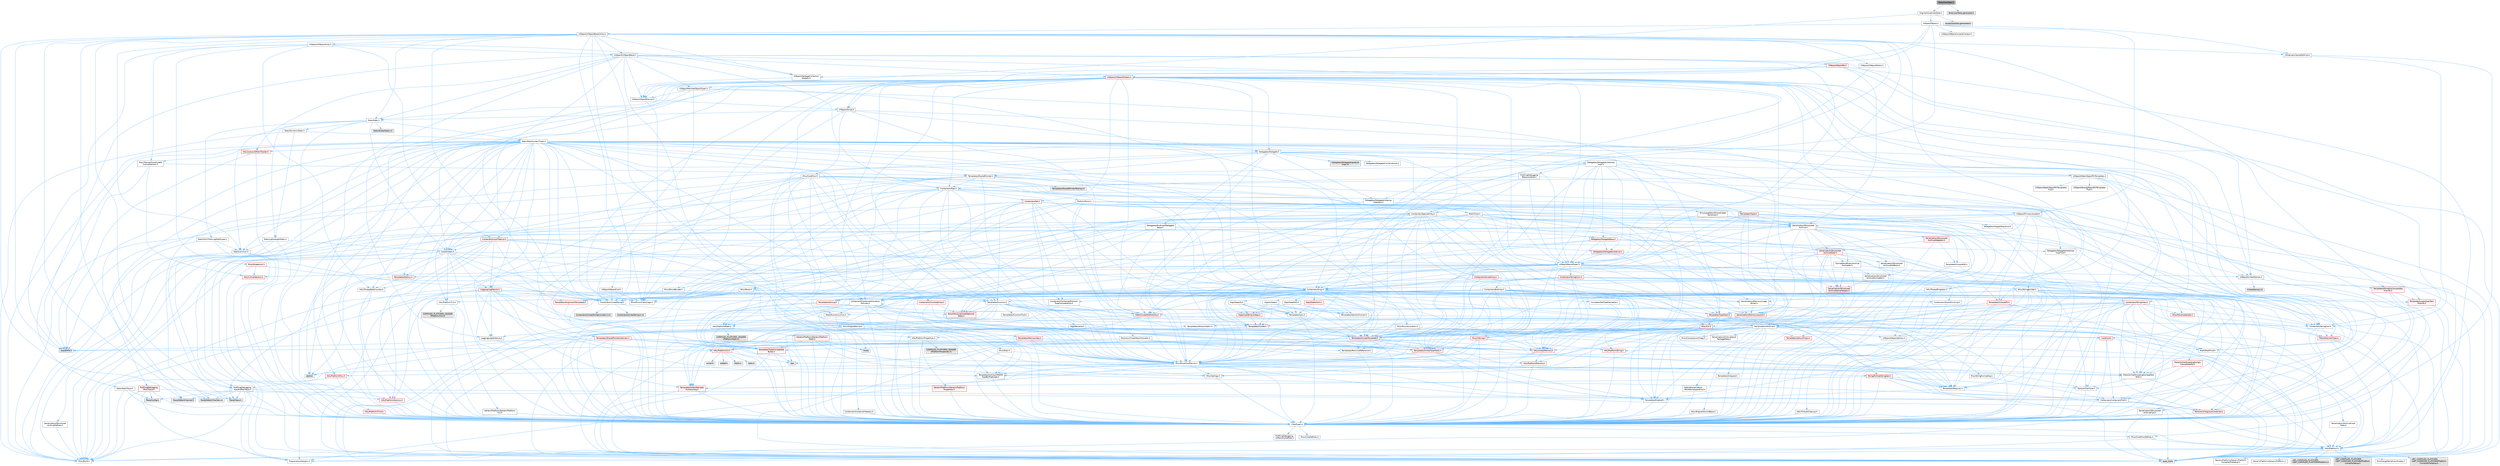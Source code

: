 digraph "BodyUserData.h"
{
 // INTERACTIVE_SVG=YES
 // LATEX_PDF_SIZE
  bgcolor="transparent";
  edge [fontname=Helvetica,fontsize=10,labelfontname=Helvetica,labelfontsize=10];
  node [fontname=Helvetica,fontsize=10,shape=box,height=0.2,width=0.4];
  Node1 [id="Node000001",label="BodyUserData.h",height=0.2,width=0.4,color="gray40", fillcolor="grey60", style="filled", fontcolor="black",tooltip=" "];
  Node1 -> Node2 [id="edge1_Node000001_Node000002",color="steelblue1",style="solid",tooltip=" "];
  Node2 [id="Node000002",label="Engine/AssetUserData.h",height=0.2,width=0.4,color="grey40", fillcolor="white", style="filled",URL="$d3/d1d/AssetUserData_8h.html",tooltip=" "];
  Node2 -> Node3 [id="edge2_Node000002_Node000003",color="steelblue1",style="solid",tooltip=" "];
  Node3 [id="Node000003",label="UObject/ObjectMacros.h",height=0.2,width=0.4,color="grey40", fillcolor="white", style="filled",URL="$d8/d8d/ObjectMacros_8h.html",tooltip=" "];
  Node3 -> Node4 [id="edge3_Node000003_Node000004",color="steelblue1",style="solid",tooltip=" "];
  Node4 [id="Node000004",label="Misc/EnumClassFlags.h",height=0.2,width=0.4,color="grey40", fillcolor="white", style="filled",URL="$d8/de7/EnumClassFlags_8h.html",tooltip=" "];
  Node3 -> Node5 [id="edge4_Node000003_Node000005",color="steelblue1",style="solid",tooltip=" "];
  Node5 [id="Node000005",label="UObject/Script.h",height=0.2,width=0.4,color="grey40", fillcolor="white", style="filled",URL="$de/dc6/Script_8h.html",tooltip=" "];
  Node5 -> Node6 [id="edge5_Node000005_Node000006",color="steelblue1",style="solid",tooltip=" "];
  Node6 [id="Node000006",label="Delegates/Delegate.h",height=0.2,width=0.4,color="grey40", fillcolor="white", style="filled",URL="$d4/d80/Delegate_8h.html",tooltip=" "];
  Node6 -> Node7 [id="edge6_Node000006_Node000007",color="steelblue1",style="solid",tooltip=" "];
  Node7 [id="Node000007",label="CoreTypes.h",height=0.2,width=0.4,color="grey40", fillcolor="white", style="filled",URL="$dc/dec/CoreTypes_8h.html",tooltip=" "];
  Node7 -> Node8 [id="edge7_Node000007_Node000008",color="steelblue1",style="solid",tooltip=" "];
  Node8 [id="Node000008",label="HAL/Platform.h",height=0.2,width=0.4,color="grey40", fillcolor="white", style="filled",URL="$d9/dd0/Platform_8h.html",tooltip=" "];
  Node8 -> Node9 [id="edge8_Node000008_Node000009",color="steelblue1",style="solid",tooltip=" "];
  Node9 [id="Node000009",label="Misc/Build.h",height=0.2,width=0.4,color="grey40", fillcolor="white", style="filled",URL="$d3/dbb/Build_8h.html",tooltip=" "];
  Node8 -> Node10 [id="edge9_Node000008_Node000010",color="steelblue1",style="solid",tooltip=" "];
  Node10 [id="Node000010",label="Misc/LargeWorldCoordinates.h",height=0.2,width=0.4,color="grey40", fillcolor="white", style="filled",URL="$d2/dcb/LargeWorldCoordinates_8h.html",tooltip=" "];
  Node8 -> Node11 [id="edge10_Node000008_Node000011",color="steelblue1",style="solid",tooltip=" "];
  Node11 [id="Node000011",label="type_traits",height=0.2,width=0.4,color="grey60", fillcolor="#E0E0E0", style="filled",tooltip=" "];
  Node8 -> Node12 [id="edge11_Node000008_Node000012",color="steelblue1",style="solid",tooltip=" "];
  Node12 [id="Node000012",label="PreprocessorHelpers.h",height=0.2,width=0.4,color="grey40", fillcolor="white", style="filled",URL="$db/ddb/PreprocessorHelpers_8h.html",tooltip=" "];
  Node8 -> Node13 [id="edge12_Node000008_Node000013",color="steelblue1",style="solid",tooltip=" "];
  Node13 [id="Node000013",label="UBT_COMPILED_PLATFORM\l/UBT_COMPILED_PLATFORMPlatform\lCompilerPreSetup.h",height=0.2,width=0.4,color="grey60", fillcolor="#E0E0E0", style="filled",tooltip=" "];
  Node8 -> Node14 [id="edge13_Node000008_Node000014",color="steelblue1",style="solid",tooltip=" "];
  Node14 [id="Node000014",label="GenericPlatform/GenericPlatform\lCompilerPreSetup.h",height=0.2,width=0.4,color="grey40", fillcolor="white", style="filled",URL="$d9/dc8/GenericPlatformCompilerPreSetup_8h.html",tooltip=" "];
  Node8 -> Node15 [id="edge14_Node000008_Node000015",color="steelblue1",style="solid",tooltip=" "];
  Node15 [id="Node000015",label="GenericPlatform/GenericPlatform.h",height=0.2,width=0.4,color="grey40", fillcolor="white", style="filled",URL="$d6/d84/GenericPlatform_8h.html",tooltip=" "];
  Node8 -> Node16 [id="edge15_Node000008_Node000016",color="steelblue1",style="solid",tooltip=" "];
  Node16 [id="Node000016",label="UBT_COMPILED_PLATFORM\l/UBT_COMPILED_PLATFORMPlatform.h",height=0.2,width=0.4,color="grey60", fillcolor="#E0E0E0", style="filled",tooltip=" "];
  Node8 -> Node17 [id="edge16_Node000008_Node000017",color="steelblue1",style="solid",tooltip=" "];
  Node17 [id="Node000017",label="UBT_COMPILED_PLATFORM\l/UBT_COMPILED_PLATFORMPlatform\lCompilerSetup.h",height=0.2,width=0.4,color="grey60", fillcolor="#E0E0E0", style="filled",tooltip=" "];
  Node7 -> Node18 [id="edge17_Node000007_Node000018",color="steelblue1",style="solid",tooltip=" "];
  Node18 [id="Node000018",label="ProfilingDebugging\l/UMemoryDefines.h",height=0.2,width=0.4,color="grey40", fillcolor="white", style="filled",URL="$d2/da2/UMemoryDefines_8h.html",tooltip=" "];
  Node7 -> Node19 [id="edge18_Node000007_Node000019",color="steelblue1",style="solid",tooltip=" "];
  Node19 [id="Node000019",label="Misc/CoreMiscDefines.h",height=0.2,width=0.4,color="grey40", fillcolor="white", style="filled",URL="$da/d38/CoreMiscDefines_8h.html",tooltip=" "];
  Node19 -> Node8 [id="edge19_Node000019_Node000008",color="steelblue1",style="solid",tooltip=" "];
  Node19 -> Node12 [id="edge20_Node000019_Node000012",color="steelblue1",style="solid",tooltip=" "];
  Node7 -> Node20 [id="edge21_Node000007_Node000020",color="steelblue1",style="solid",tooltip=" "];
  Node20 [id="Node000020",label="Misc/CoreDefines.h",height=0.2,width=0.4,color="grey40", fillcolor="white", style="filled",URL="$d3/dd2/CoreDefines_8h.html",tooltip=" "];
  Node6 -> Node21 [id="edge22_Node000006_Node000021",color="steelblue1",style="solid",tooltip=" "];
  Node21 [id="Node000021",label="Misc/AssertionMacros.h",height=0.2,width=0.4,color="grey40", fillcolor="white", style="filled",URL="$d0/dfa/AssertionMacros_8h.html",tooltip=" "];
  Node21 -> Node7 [id="edge23_Node000021_Node000007",color="steelblue1",style="solid",tooltip=" "];
  Node21 -> Node8 [id="edge24_Node000021_Node000008",color="steelblue1",style="solid",tooltip=" "];
  Node21 -> Node22 [id="edge25_Node000021_Node000022",color="steelblue1",style="solid",tooltip=" "];
  Node22 [id="Node000022",label="HAL/PlatformMisc.h",height=0.2,width=0.4,color="red", fillcolor="#FFF0F0", style="filled",URL="$d0/df5/PlatformMisc_8h.html",tooltip=" "];
  Node22 -> Node7 [id="edge26_Node000022_Node000007",color="steelblue1",style="solid",tooltip=" "];
  Node22 -> Node49 [id="edge27_Node000022_Node000049",color="steelblue1",style="solid",tooltip=" "];
  Node49 [id="Node000049",label="ProfilingDebugging\l/CpuProfilerTrace.h",height=0.2,width=0.4,color="grey40", fillcolor="white", style="filled",URL="$da/dcb/CpuProfilerTrace_8h.html",tooltip=" "];
  Node49 -> Node7 [id="edge28_Node000049_Node000007",color="steelblue1",style="solid",tooltip=" "];
  Node49 -> Node30 [id="edge29_Node000049_Node000030",color="steelblue1",style="solid",tooltip=" "];
  Node30 [id="Node000030",label="Containers/ContainersFwd.h",height=0.2,width=0.4,color="grey40", fillcolor="white", style="filled",URL="$d4/d0a/ContainersFwd_8h.html",tooltip=" "];
  Node30 -> Node8 [id="edge30_Node000030_Node000008",color="steelblue1",style="solid",tooltip=" "];
  Node30 -> Node7 [id="edge31_Node000030_Node000007",color="steelblue1",style="solid",tooltip=" "];
  Node30 -> Node27 [id="edge32_Node000030_Node000027",color="steelblue1",style="solid",tooltip=" "];
  Node27 [id="Node000027",label="Traits/IsContiguousContainer.h",height=0.2,width=0.4,color="red", fillcolor="#FFF0F0", style="filled",URL="$d5/d3c/IsContiguousContainer_8h.html",tooltip=" "];
  Node27 -> Node7 [id="edge33_Node000027_Node000007",color="steelblue1",style="solid",tooltip=" "];
  Node49 -> Node50 [id="edge34_Node000049_Node000050",color="steelblue1",style="solid",tooltip=" "];
  Node50 [id="Node000050",label="HAL/PlatformAtomics.h",height=0.2,width=0.4,color="red", fillcolor="#FFF0F0", style="filled",URL="$d3/d36/PlatformAtomics_8h.html",tooltip=" "];
  Node50 -> Node7 [id="edge35_Node000050_Node000007",color="steelblue1",style="solid",tooltip=" "];
  Node49 -> Node12 [id="edge36_Node000049_Node000012",color="steelblue1",style="solid",tooltip=" "];
  Node49 -> Node9 [id="edge37_Node000049_Node000009",color="steelblue1",style="solid",tooltip=" "];
  Node49 -> Node53 [id="edge38_Node000049_Node000053",color="steelblue1",style="solid",tooltip=" "];
  Node53 [id="Node000053",label="Trace/Config.h",height=0.2,width=0.4,color="grey60", fillcolor="#E0E0E0", style="filled",tooltip=" "];
  Node49 -> Node54 [id="edge39_Node000049_Node000054",color="steelblue1",style="solid",tooltip=" "];
  Node54 [id="Node000054",label="Trace/Detail/Channel.h",height=0.2,width=0.4,color="grey60", fillcolor="#E0E0E0", style="filled",tooltip=" "];
  Node49 -> Node55 [id="edge40_Node000049_Node000055",color="steelblue1",style="solid",tooltip=" "];
  Node55 [id="Node000055",label="Trace/Detail/Channel.inl",height=0.2,width=0.4,color="grey60", fillcolor="#E0E0E0", style="filled",tooltip=" "];
  Node49 -> Node56 [id="edge41_Node000049_Node000056",color="steelblue1",style="solid",tooltip=" "];
  Node56 [id="Node000056",label="Trace/Trace.h",height=0.2,width=0.4,color="grey60", fillcolor="#E0E0E0", style="filled",tooltip=" "];
  Node21 -> Node12 [id="edge42_Node000021_Node000012",color="steelblue1",style="solid",tooltip=" "];
  Node21 -> Node57 [id="edge43_Node000021_Node000057",color="steelblue1",style="solid",tooltip=" "];
  Node57 [id="Node000057",label="Templates/EnableIf.h",height=0.2,width=0.4,color="grey40", fillcolor="white", style="filled",URL="$d7/d60/EnableIf_8h.html",tooltip=" "];
  Node57 -> Node7 [id="edge44_Node000057_Node000007",color="steelblue1",style="solid",tooltip=" "];
  Node21 -> Node58 [id="edge45_Node000021_Node000058",color="steelblue1",style="solid",tooltip=" "];
  Node58 [id="Node000058",label="Templates/IsArrayOrRefOf\lTypeByPredicate.h",height=0.2,width=0.4,color="grey40", fillcolor="white", style="filled",URL="$d6/da1/IsArrayOrRefOfTypeByPredicate_8h.html",tooltip=" "];
  Node58 -> Node7 [id="edge46_Node000058_Node000007",color="steelblue1",style="solid",tooltip=" "];
  Node21 -> Node59 [id="edge47_Node000021_Node000059",color="steelblue1",style="solid",tooltip=" "];
  Node59 [id="Node000059",label="Templates/IsValidVariadic\lFunctionArg.h",height=0.2,width=0.4,color="red", fillcolor="#FFF0F0", style="filled",URL="$d0/dc8/IsValidVariadicFunctionArg_8h.html",tooltip=" "];
  Node59 -> Node7 [id="edge48_Node000059_Node000007",color="steelblue1",style="solid",tooltip=" "];
  Node59 -> Node11 [id="edge49_Node000059_Node000011",color="steelblue1",style="solid",tooltip=" "];
  Node21 -> Node61 [id="edge50_Node000021_Node000061",color="steelblue1",style="solid",tooltip=" "];
  Node61 [id="Node000061",label="Traits/IsCharEncodingCompatible\lWith.h",height=0.2,width=0.4,color="grey40", fillcolor="white", style="filled",URL="$df/dd1/IsCharEncodingCompatibleWith_8h.html",tooltip=" "];
  Node61 -> Node11 [id="edge51_Node000061_Node000011",color="steelblue1",style="solid",tooltip=" "];
  Node61 -> Node62 [id="edge52_Node000061_Node000062",color="steelblue1",style="solid",tooltip=" "];
  Node62 [id="Node000062",label="Traits/IsCharType.h",height=0.2,width=0.4,color="grey40", fillcolor="white", style="filled",URL="$db/d51/IsCharType_8h.html",tooltip=" "];
  Node62 -> Node7 [id="edge53_Node000062_Node000007",color="steelblue1",style="solid",tooltip=" "];
  Node21 -> Node63 [id="edge54_Node000021_Node000063",color="steelblue1",style="solid",tooltip=" "];
  Node63 [id="Node000063",label="Misc/VarArgs.h",height=0.2,width=0.4,color="grey40", fillcolor="white", style="filled",URL="$d5/d6f/VarArgs_8h.html",tooltip=" "];
  Node63 -> Node7 [id="edge55_Node000063_Node000007",color="steelblue1",style="solid",tooltip=" "];
  Node21 -> Node64 [id="edge56_Node000021_Node000064",color="steelblue1",style="solid",tooltip=" "];
  Node64 [id="Node000064",label="String/FormatStringSan.h",height=0.2,width=0.4,color="red", fillcolor="#FFF0F0", style="filled",URL="$d3/d8b/FormatStringSan_8h.html",tooltip=" "];
  Node64 -> Node11 [id="edge57_Node000064_Node000011",color="steelblue1",style="solid",tooltip=" "];
  Node64 -> Node7 [id="edge58_Node000064_Node000007",color="steelblue1",style="solid",tooltip=" "];
  Node64 -> Node65 [id="edge59_Node000064_Node000065",color="steelblue1",style="solid",tooltip=" "];
  Node65 [id="Node000065",label="Templates/Requires.h",height=0.2,width=0.4,color="grey40", fillcolor="white", style="filled",URL="$dc/d96/Requires_8h.html",tooltip=" "];
  Node65 -> Node57 [id="edge60_Node000065_Node000057",color="steelblue1",style="solid",tooltip=" "];
  Node65 -> Node11 [id="edge61_Node000065_Node000011",color="steelblue1",style="solid",tooltip=" "];
  Node64 -> Node59 [id="edge62_Node000064_Node000059",color="steelblue1",style="solid",tooltip=" "];
  Node64 -> Node62 [id="edge63_Node000064_Node000062",color="steelblue1",style="solid",tooltip=" "];
  Node64 -> Node30 [id="edge64_Node000064_Node000030",color="steelblue1",style="solid",tooltip=" "];
  Node21 -> Node70 [id="edge65_Node000021_Node000070",color="steelblue1",style="solid",tooltip=" "];
  Node70 [id="Node000070",label="atomic",height=0.2,width=0.4,color="grey60", fillcolor="#E0E0E0", style="filled",tooltip=" "];
  Node6 -> Node71 [id="edge66_Node000006_Node000071",color="steelblue1",style="solid",tooltip=" "];
  Node71 [id="Node000071",label="UObject/NameTypes.h",height=0.2,width=0.4,color="grey40", fillcolor="white", style="filled",URL="$d6/d35/NameTypes_8h.html",tooltip=" "];
  Node71 -> Node7 [id="edge67_Node000071_Node000007",color="steelblue1",style="solid",tooltip=" "];
  Node71 -> Node21 [id="edge68_Node000071_Node000021",color="steelblue1",style="solid",tooltip=" "];
  Node71 -> Node72 [id="edge69_Node000071_Node000072",color="steelblue1",style="solid",tooltip=" "];
  Node72 [id="Node000072",label="HAL/UnrealMemory.h",height=0.2,width=0.4,color="red", fillcolor="#FFF0F0", style="filled",URL="$d9/d96/UnrealMemory_8h.html",tooltip=" "];
  Node72 -> Node7 [id="edge70_Node000072_Node000007",color="steelblue1",style="solid",tooltip=" "];
  Node72 -> Node89 [id="edge71_Node000072_Node000089",color="steelblue1",style="solid",tooltip=" "];
  Node89 [id="Node000089",label="HAL/PlatformMemory.h",height=0.2,width=0.4,color="red", fillcolor="#FFF0F0", style="filled",URL="$de/d68/PlatformMemory_8h.html",tooltip=" "];
  Node89 -> Node7 [id="edge72_Node000089_Node000007",color="steelblue1",style="solid",tooltip=" "];
  Node71 -> Node93 [id="edge73_Node000071_Node000093",color="steelblue1",style="solid",tooltip=" "];
  Node93 [id="Node000093",label="Templates/UnrealTypeTraits.h",height=0.2,width=0.4,color="red", fillcolor="#FFF0F0", style="filled",URL="$d2/d2d/UnrealTypeTraits_8h.html",tooltip=" "];
  Node93 -> Node7 [id="edge74_Node000093_Node000007",color="steelblue1",style="solid",tooltip=" "];
  Node93 -> Node21 [id="edge75_Node000093_Node000021",color="steelblue1",style="solid",tooltip=" "];
  Node93 -> Node57 [id="edge76_Node000093_Node000057",color="steelblue1",style="solid",tooltip=" "];
  Node71 -> Node98 [id="edge77_Node000071_Node000098",color="steelblue1",style="solid",tooltip=" "];
  Node98 [id="Node000098",label="Templates/UnrealTemplate.h",height=0.2,width=0.4,color="red", fillcolor="#FFF0F0", style="filled",URL="$d4/d24/UnrealTemplate_8h.html",tooltip=" "];
  Node98 -> Node7 [id="edge78_Node000098_Node000007",color="steelblue1",style="solid",tooltip=" "];
  Node98 -> Node72 [id="edge79_Node000098_Node000072",color="steelblue1",style="solid",tooltip=" "];
  Node98 -> Node93 [id="edge80_Node000098_Node000093",color="steelblue1",style="solid",tooltip=" "];
  Node98 -> Node101 [id="edge81_Node000098_Node000101",color="steelblue1",style="solid",tooltip=" "];
  Node101 [id="Node000101",label="Templates/RemoveReference.h",height=0.2,width=0.4,color="grey40", fillcolor="white", style="filled",URL="$da/dbe/RemoveReference_8h.html",tooltip=" "];
  Node101 -> Node7 [id="edge82_Node000101_Node000007",color="steelblue1",style="solid",tooltip=" "];
  Node98 -> Node65 [id="edge83_Node000098_Node000065",color="steelblue1",style="solid",tooltip=" "];
  Node98 -> Node102 [id="edge84_Node000098_Node000102",color="steelblue1",style="solid",tooltip=" "];
  Node102 [id="Node000102",label="Templates/TypeCompatible\lBytes.h",height=0.2,width=0.4,color="red", fillcolor="#FFF0F0", style="filled",URL="$df/d0a/TypeCompatibleBytes_8h.html",tooltip=" "];
  Node102 -> Node7 [id="edge85_Node000102_Node000007",color="steelblue1",style="solid",tooltip=" "];
  Node102 -> Node35 [id="edge86_Node000102_Node000035",color="steelblue1",style="solid",tooltip=" "];
  Node35 [id="Node000035",label="new",height=0.2,width=0.4,color="grey60", fillcolor="#E0E0E0", style="filled",tooltip=" "];
  Node102 -> Node11 [id="edge87_Node000102_Node000011",color="steelblue1",style="solid",tooltip=" "];
  Node98 -> Node27 [id="edge88_Node000098_Node000027",color="steelblue1",style="solid",tooltip=" "];
  Node98 -> Node11 [id="edge89_Node000098_Node000011",color="steelblue1",style="solid",tooltip=" "];
  Node71 -> Node104 [id="edge90_Node000071_Node000104",color="steelblue1",style="solid",tooltip=" "];
  Node104 [id="Node000104",label="Containers/UnrealString.h",height=0.2,width=0.4,color="grey40", fillcolor="white", style="filled",URL="$d5/dba/UnrealString_8h.html",tooltip=" "];
  Node104 -> Node105 [id="edge91_Node000104_Node000105",color="steelblue1",style="solid",tooltip=" "];
  Node105 [id="Node000105",label="Containers/UnrealStringIncludes.h.inl",height=0.2,width=0.4,color="grey60", fillcolor="#E0E0E0", style="filled",tooltip=" "];
  Node104 -> Node106 [id="edge92_Node000104_Node000106",color="steelblue1",style="solid",tooltip=" "];
  Node106 [id="Node000106",label="Containers/UnrealString.h.inl",height=0.2,width=0.4,color="grey60", fillcolor="#E0E0E0", style="filled",tooltip=" "];
  Node104 -> Node107 [id="edge93_Node000104_Node000107",color="steelblue1",style="solid",tooltip=" "];
  Node107 [id="Node000107",label="Misc/StringFormatArg.h",height=0.2,width=0.4,color="grey40", fillcolor="white", style="filled",URL="$d2/d16/StringFormatArg_8h.html",tooltip=" "];
  Node107 -> Node30 [id="edge94_Node000107_Node000030",color="steelblue1",style="solid",tooltip=" "];
  Node71 -> Node108 [id="edge95_Node000071_Node000108",color="steelblue1",style="solid",tooltip=" "];
  Node108 [id="Node000108",label="HAL/CriticalSection.h",height=0.2,width=0.4,color="red", fillcolor="#FFF0F0", style="filled",URL="$d6/d90/CriticalSection_8h.html",tooltip=" "];
  Node71 -> Node111 [id="edge96_Node000071_Node000111",color="steelblue1",style="solid",tooltip=" "];
  Node111 [id="Node000111",label="Containers/StringConv.h",height=0.2,width=0.4,color="red", fillcolor="#FFF0F0", style="filled",URL="$d3/ddf/StringConv_8h.html",tooltip=" "];
  Node111 -> Node7 [id="edge97_Node000111_Node000007",color="steelblue1",style="solid",tooltip=" "];
  Node111 -> Node21 [id="edge98_Node000111_Node000021",color="steelblue1",style="solid",tooltip=" "];
  Node111 -> Node112 [id="edge99_Node000111_Node000112",color="steelblue1",style="solid",tooltip=" "];
  Node112 [id="Node000112",label="Containers/ContainerAllocation\lPolicies.h",height=0.2,width=0.4,color="grey40", fillcolor="white", style="filled",URL="$d7/dff/ContainerAllocationPolicies_8h.html",tooltip=" "];
  Node112 -> Node7 [id="edge100_Node000112_Node000007",color="steelblue1",style="solid",tooltip=" "];
  Node112 -> Node113 [id="edge101_Node000112_Node000113",color="steelblue1",style="solid",tooltip=" "];
  Node113 [id="Node000113",label="Containers/ContainerHelpers.h",height=0.2,width=0.4,color="grey40", fillcolor="white", style="filled",URL="$d7/d33/ContainerHelpers_8h.html",tooltip=" "];
  Node113 -> Node7 [id="edge102_Node000113_Node000007",color="steelblue1",style="solid",tooltip=" "];
  Node112 -> Node112 [id="edge103_Node000112_Node000112",color="steelblue1",style="solid",tooltip=" "];
  Node112 -> Node114 [id="edge104_Node000112_Node000114",color="steelblue1",style="solid",tooltip=" "];
  Node114 [id="Node000114",label="HAL/PlatformMath.h",height=0.2,width=0.4,color="grey40", fillcolor="white", style="filled",URL="$dc/d53/PlatformMath_8h.html",tooltip=" "];
  Node114 -> Node7 [id="edge105_Node000114_Node000007",color="steelblue1",style="solid",tooltip=" "];
  Node114 -> Node115 [id="edge106_Node000114_Node000115",color="steelblue1",style="solid",tooltip=" "];
  Node115 [id="Node000115",label="GenericPlatform/GenericPlatform\lMath.h",height=0.2,width=0.4,color="red", fillcolor="#FFF0F0", style="filled",URL="$d5/d79/GenericPlatformMath_8h.html",tooltip=" "];
  Node115 -> Node7 [id="edge107_Node000115_Node000007",color="steelblue1",style="solid",tooltip=" "];
  Node115 -> Node30 [id="edge108_Node000115_Node000030",color="steelblue1",style="solid",tooltip=" "];
  Node115 -> Node34 [id="edge109_Node000115_Node000034",color="steelblue1",style="solid",tooltip=" "];
  Node34 [id="Node000034",label="HAL/PlatformCrt.h",height=0.2,width=0.4,color="red", fillcolor="#FFF0F0", style="filled",URL="$d8/d75/PlatformCrt_8h.html",tooltip=" "];
  Node34 -> Node35 [id="edge110_Node000034_Node000035",color="steelblue1",style="solid",tooltip=" "];
  Node34 -> Node36 [id="edge111_Node000034_Node000036",color="steelblue1",style="solid",tooltip=" "];
  Node36 [id="Node000036",label="wchar.h",height=0.2,width=0.4,color="grey60", fillcolor="#E0E0E0", style="filled",tooltip=" "];
  Node34 -> Node37 [id="edge112_Node000034_Node000037",color="steelblue1",style="solid",tooltip=" "];
  Node37 [id="Node000037",label="stddef.h",height=0.2,width=0.4,color="grey60", fillcolor="#E0E0E0", style="filled",tooltip=" "];
  Node34 -> Node38 [id="edge113_Node000034_Node000038",color="steelblue1",style="solid",tooltip=" "];
  Node38 [id="Node000038",label="stdlib.h",height=0.2,width=0.4,color="grey60", fillcolor="#E0E0E0", style="filled",tooltip=" "];
  Node34 -> Node39 [id="edge114_Node000034_Node000039",color="steelblue1",style="solid",tooltip=" "];
  Node39 [id="Node000039",label="stdio.h",height=0.2,width=0.4,color="grey60", fillcolor="#E0E0E0", style="filled",tooltip=" "];
  Node115 -> Node93 [id="edge115_Node000115_Node000093",color="steelblue1",style="solid",tooltip=" "];
  Node115 -> Node65 [id="edge116_Node000115_Node000065",color="steelblue1",style="solid",tooltip=" "];
  Node115 -> Node102 [id="edge117_Node000115_Node000102",color="steelblue1",style="solid",tooltip=" "];
  Node115 -> Node120 [id="edge118_Node000115_Node000120",color="steelblue1",style="solid",tooltip=" "];
  Node120 [id="Node000120",label="limits",height=0.2,width=0.4,color="grey60", fillcolor="#E0E0E0", style="filled",tooltip=" "];
  Node115 -> Node11 [id="edge119_Node000115_Node000011",color="steelblue1",style="solid",tooltip=" "];
  Node114 -> Node121 [id="edge120_Node000114_Node000121",color="steelblue1",style="solid",tooltip=" "];
  Node121 [id="Node000121",label="COMPILED_PLATFORM_HEADER\l(PlatformMath.h)",height=0.2,width=0.4,color="grey60", fillcolor="#E0E0E0", style="filled",tooltip=" "];
  Node112 -> Node72 [id="edge121_Node000112_Node000072",color="steelblue1",style="solid",tooltip=" "];
  Node112 -> Node44 [id="edge122_Node000112_Node000044",color="steelblue1",style="solid",tooltip=" "];
  Node44 [id="Node000044",label="Math/NumericLimits.h",height=0.2,width=0.4,color="grey40", fillcolor="white", style="filled",URL="$df/d1b/NumericLimits_8h.html",tooltip=" "];
  Node44 -> Node7 [id="edge123_Node000044_Node000007",color="steelblue1",style="solid",tooltip=" "];
  Node112 -> Node21 [id="edge124_Node000112_Node000021",color="steelblue1",style="solid",tooltip=" "];
  Node112 -> Node122 [id="edge125_Node000112_Node000122",color="steelblue1",style="solid",tooltip=" "];
  Node122 [id="Node000122",label="Templates/IsPolymorphic.h",height=0.2,width=0.4,color="grey40", fillcolor="white", style="filled",URL="$dc/d20/IsPolymorphic_8h.html",tooltip=" "];
  Node112 -> Node123 [id="edge126_Node000112_Node000123",color="steelblue1",style="solid",tooltip=" "];
  Node123 [id="Node000123",label="Templates/MemoryOps.h",height=0.2,width=0.4,color="red", fillcolor="#FFF0F0", style="filled",URL="$db/dea/MemoryOps_8h.html",tooltip=" "];
  Node123 -> Node7 [id="edge127_Node000123_Node000007",color="steelblue1",style="solid",tooltip=" "];
  Node123 -> Node72 [id="edge128_Node000123_Node000072",color="steelblue1",style="solid",tooltip=" "];
  Node123 -> Node65 [id="edge129_Node000123_Node000065",color="steelblue1",style="solid",tooltip=" "];
  Node123 -> Node93 [id="edge130_Node000123_Node000093",color="steelblue1",style="solid",tooltip=" "];
  Node123 -> Node35 [id="edge131_Node000123_Node000035",color="steelblue1",style="solid",tooltip=" "];
  Node123 -> Node11 [id="edge132_Node000123_Node000011",color="steelblue1",style="solid",tooltip=" "];
  Node112 -> Node102 [id="edge133_Node000112_Node000102",color="steelblue1",style="solid",tooltip=" "];
  Node112 -> Node11 [id="edge134_Node000112_Node000011",color="steelblue1",style="solid",tooltip=" "];
  Node111 -> Node124 [id="edge135_Node000111_Node000124",color="steelblue1",style="solid",tooltip=" "];
  Node124 [id="Node000124",label="Containers/Array.h",height=0.2,width=0.4,color="grey40", fillcolor="white", style="filled",URL="$df/dd0/Array_8h.html",tooltip=" "];
  Node124 -> Node7 [id="edge136_Node000124_Node000007",color="steelblue1",style="solid",tooltip=" "];
  Node124 -> Node21 [id="edge137_Node000124_Node000021",color="steelblue1",style="solid",tooltip=" "];
  Node124 -> Node125 [id="edge138_Node000124_Node000125",color="steelblue1",style="solid",tooltip=" "];
  Node125 [id="Node000125",label="Misc/IntrusiveUnsetOptional\lState.h",height=0.2,width=0.4,color="red", fillcolor="#FFF0F0", style="filled",URL="$d2/d0a/IntrusiveUnsetOptionalState_8h.html",tooltip=" "];
  Node124 -> Node127 [id="edge139_Node000124_Node000127",color="steelblue1",style="solid",tooltip=" "];
  Node127 [id="Node000127",label="Misc/ReverseIterate.h",height=0.2,width=0.4,color="red", fillcolor="#FFF0F0", style="filled",URL="$db/de3/ReverseIterate_8h.html",tooltip=" "];
  Node127 -> Node8 [id="edge140_Node000127_Node000008",color="steelblue1",style="solid",tooltip=" "];
  Node124 -> Node72 [id="edge141_Node000124_Node000072",color="steelblue1",style="solid",tooltip=" "];
  Node124 -> Node93 [id="edge142_Node000124_Node000093",color="steelblue1",style="solid",tooltip=" "];
  Node124 -> Node98 [id="edge143_Node000124_Node000098",color="steelblue1",style="solid",tooltip=" "];
  Node124 -> Node129 [id="edge144_Node000124_Node000129",color="steelblue1",style="solid",tooltip=" "];
  Node129 [id="Node000129",label="Containers/AllowShrinking.h",height=0.2,width=0.4,color="grey40", fillcolor="white", style="filled",URL="$d7/d1a/AllowShrinking_8h.html",tooltip=" "];
  Node129 -> Node7 [id="edge145_Node000129_Node000007",color="steelblue1",style="solid",tooltip=" "];
  Node124 -> Node112 [id="edge146_Node000124_Node000112",color="steelblue1",style="solid",tooltip=" "];
  Node124 -> Node130 [id="edge147_Node000124_Node000130",color="steelblue1",style="solid",tooltip=" "];
  Node130 [id="Node000130",label="Containers/ContainerElement\lTypeCompatibility.h",height=0.2,width=0.4,color="grey40", fillcolor="white", style="filled",URL="$df/ddf/ContainerElementTypeCompatibility_8h.html",tooltip=" "];
  Node130 -> Node7 [id="edge148_Node000130_Node000007",color="steelblue1",style="solid",tooltip=" "];
  Node130 -> Node93 [id="edge149_Node000130_Node000093",color="steelblue1",style="solid",tooltip=" "];
  Node124 -> Node131 [id="edge150_Node000124_Node000131",color="steelblue1",style="solid",tooltip=" "];
  Node131 [id="Node000131",label="Serialization/Archive.h",height=0.2,width=0.4,color="grey40", fillcolor="white", style="filled",URL="$d7/d3b/Archive_8h.html",tooltip=" "];
  Node131 -> Node29 [id="edge151_Node000131_Node000029",color="steelblue1",style="solid",tooltip=" "];
  Node29 [id="Node000029",label="CoreFwd.h",height=0.2,width=0.4,color="red", fillcolor="#FFF0F0", style="filled",URL="$d1/d1e/CoreFwd_8h.html",tooltip=" "];
  Node29 -> Node7 [id="edge152_Node000029_Node000007",color="steelblue1",style="solid",tooltip=" "];
  Node29 -> Node30 [id="edge153_Node000029_Node000030",color="steelblue1",style="solid",tooltip=" "];
  Node29 -> Node31 [id="edge154_Node000029_Node000031",color="steelblue1",style="solid",tooltip=" "];
  Node31 [id="Node000031",label="Math/MathFwd.h",height=0.2,width=0.4,color="grey40", fillcolor="white", style="filled",URL="$d2/d10/MathFwd_8h.html",tooltip=" "];
  Node31 -> Node8 [id="edge155_Node000031_Node000008",color="steelblue1",style="solid",tooltip=" "];
  Node131 -> Node7 [id="edge156_Node000131_Node000007",color="steelblue1",style="solid",tooltip=" "];
  Node131 -> Node132 [id="edge157_Node000131_Node000132",color="steelblue1",style="solid",tooltip=" "];
  Node132 [id="Node000132",label="HAL/PlatformProperties.h",height=0.2,width=0.4,color="grey40", fillcolor="white", style="filled",URL="$d9/db0/PlatformProperties_8h.html",tooltip=" "];
  Node132 -> Node7 [id="edge158_Node000132_Node000007",color="steelblue1",style="solid",tooltip=" "];
  Node132 -> Node133 [id="edge159_Node000132_Node000133",color="steelblue1",style="solid",tooltip=" "];
  Node133 [id="Node000133",label="GenericPlatform/GenericPlatform\lProperties.h",height=0.2,width=0.4,color="red", fillcolor="#FFF0F0", style="filled",URL="$d2/dcd/GenericPlatformProperties_8h.html",tooltip=" "];
  Node133 -> Node7 [id="edge160_Node000133_Node000007",color="steelblue1",style="solid",tooltip=" "];
  Node132 -> Node134 [id="edge161_Node000132_Node000134",color="steelblue1",style="solid",tooltip=" "];
  Node134 [id="Node000134",label="COMPILED_PLATFORM_HEADER\l(PlatformProperties.h)",height=0.2,width=0.4,color="grey60", fillcolor="#E0E0E0", style="filled",tooltip=" "];
  Node131 -> Node135 [id="edge162_Node000131_Node000135",color="steelblue1",style="solid",tooltip=" "];
  Node135 [id="Node000135",label="Internationalization\l/TextNamespaceFwd.h",height=0.2,width=0.4,color="grey40", fillcolor="white", style="filled",URL="$d8/d97/TextNamespaceFwd_8h.html",tooltip=" "];
  Node135 -> Node7 [id="edge163_Node000135_Node000007",color="steelblue1",style="solid",tooltip=" "];
  Node131 -> Node31 [id="edge164_Node000131_Node000031",color="steelblue1",style="solid",tooltip=" "];
  Node131 -> Node21 [id="edge165_Node000131_Node000021",color="steelblue1",style="solid",tooltip=" "];
  Node131 -> Node9 [id="edge166_Node000131_Node000009",color="steelblue1",style="solid",tooltip=" "];
  Node131 -> Node45 [id="edge167_Node000131_Node000045",color="steelblue1",style="solid",tooltip=" "];
  Node45 [id="Node000045",label="Misc/CompressionFlags.h",height=0.2,width=0.4,color="grey40", fillcolor="white", style="filled",URL="$d9/d76/CompressionFlags_8h.html",tooltip=" "];
  Node131 -> Node136 [id="edge168_Node000131_Node000136",color="steelblue1",style="solid",tooltip=" "];
  Node136 [id="Node000136",label="Misc/EngineVersionBase.h",height=0.2,width=0.4,color="grey40", fillcolor="white", style="filled",URL="$d5/d2b/EngineVersionBase_8h.html",tooltip=" "];
  Node136 -> Node7 [id="edge169_Node000136_Node000007",color="steelblue1",style="solid",tooltip=" "];
  Node131 -> Node63 [id="edge170_Node000131_Node000063",color="steelblue1",style="solid",tooltip=" "];
  Node131 -> Node137 [id="edge171_Node000131_Node000137",color="steelblue1",style="solid",tooltip=" "];
  Node137 [id="Node000137",label="Serialization/ArchiveCook\lData.h",height=0.2,width=0.4,color="grey40", fillcolor="white", style="filled",URL="$dc/db6/ArchiveCookData_8h.html",tooltip=" "];
  Node137 -> Node8 [id="edge172_Node000137_Node000008",color="steelblue1",style="solid",tooltip=" "];
  Node131 -> Node138 [id="edge173_Node000131_Node000138",color="steelblue1",style="solid",tooltip=" "];
  Node138 [id="Node000138",label="Serialization/ArchiveSave\lPackageData.h",height=0.2,width=0.4,color="grey40", fillcolor="white", style="filled",URL="$d1/d37/ArchiveSavePackageData_8h.html",tooltip=" "];
  Node131 -> Node57 [id="edge174_Node000131_Node000057",color="steelblue1",style="solid",tooltip=" "];
  Node131 -> Node58 [id="edge175_Node000131_Node000058",color="steelblue1",style="solid",tooltip=" "];
  Node131 -> Node139 [id="edge176_Node000131_Node000139",color="steelblue1",style="solid",tooltip=" "];
  Node139 [id="Node000139",label="Templates/IsEnumClass.h",height=0.2,width=0.4,color="red", fillcolor="#FFF0F0", style="filled",URL="$d7/d15/IsEnumClass_8h.html",tooltip=" "];
  Node139 -> Node7 [id="edge177_Node000139_Node000007",color="steelblue1",style="solid",tooltip=" "];
  Node131 -> Node119 [id="edge178_Node000131_Node000119",color="steelblue1",style="solid",tooltip=" "];
  Node119 [id="Node000119",label="Templates/IsSigned.h",height=0.2,width=0.4,color="grey40", fillcolor="white", style="filled",URL="$d8/dd8/IsSigned_8h.html",tooltip=" "];
  Node119 -> Node7 [id="edge179_Node000119_Node000007",color="steelblue1",style="solid",tooltip=" "];
  Node131 -> Node59 [id="edge180_Node000131_Node000059",color="steelblue1",style="solid",tooltip=" "];
  Node131 -> Node98 [id="edge181_Node000131_Node000098",color="steelblue1",style="solid",tooltip=" "];
  Node131 -> Node61 [id="edge182_Node000131_Node000061",color="steelblue1",style="solid",tooltip=" "];
  Node131 -> Node140 [id="edge183_Node000131_Node000140",color="steelblue1",style="solid",tooltip=" "];
  Node140 [id="Node000140",label="UObject/ObjectVersion.h",height=0.2,width=0.4,color="grey40", fillcolor="white", style="filled",URL="$da/d63/ObjectVersion_8h.html",tooltip=" "];
  Node140 -> Node7 [id="edge184_Node000140_Node000007",color="steelblue1",style="solid",tooltip=" "];
  Node124 -> Node141 [id="edge185_Node000124_Node000141",color="steelblue1",style="solid",tooltip=" "];
  Node141 [id="Node000141",label="Serialization/MemoryImage\lWriter.h",height=0.2,width=0.4,color="grey40", fillcolor="white", style="filled",URL="$d0/d08/MemoryImageWriter_8h.html",tooltip=" "];
  Node141 -> Node7 [id="edge186_Node000141_Node000007",color="steelblue1",style="solid",tooltip=" "];
  Node141 -> Node142 [id="edge187_Node000141_Node000142",color="steelblue1",style="solid",tooltip=" "];
  Node142 [id="Node000142",label="Serialization/MemoryLayout.h",height=0.2,width=0.4,color="red", fillcolor="#FFF0F0", style="filled",URL="$d7/d66/MemoryLayout_8h.html",tooltip=" "];
  Node142 -> Node24 [id="edge188_Node000142_Node000024",color="steelblue1",style="solid",tooltip=" "];
  Node24 [id="Node000024",label="Containers/StringFwd.h",height=0.2,width=0.4,color="grey40", fillcolor="white", style="filled",URL="$df/d37/StringFwd_8h.html",tooltip=" "];
  Node24 -> Node7 [id="edge189_Node000024_Node000007",color="steelblue1",style="solid",tooltip=" "];
  Node24 -> Node25 [id="edge190_Node000024_Node000025",color="steelblue1",style="solid",tooltip=" "];
  Node25 [id="Node000025",label="Traits/ElementType.h",height=0.2,width=0.4,color="red", fillcolor="#FFF0F0", style="filled",URL="$d5/d4f/ElementType_8h.html",tooltip=" "];
  Node25 -> Node8 [id="edge191_Node000025_Node000008",color="steelblue1",style="solid",tooltip=" "];
  Node25 -> Node11 [id="edge192_Node000025_Node000011",color="steelblue1",style="solid",tooltip=" "];
  Node24 -> Node27 [id="edge193_Node000024_Node000027",color="steelblue1",style="solid",tooltip=" "];
  Node142 -> Node72 [id="edge194_Node000142_Node000072",color="steelblue1",style="solid",tooltip=" "];
  Node142 -> Node57 [id="edge195_Node000142_Node000057",color="steelblue1",style="solid",tooltip=" "];
  Node142 -> Node122 [id="edge196_Node000142_Node000122",color="steelblue1",style="solid",tooltip=" "];
  Node142 -> Node98 [id="edge197_Node000142_Node000098",color="steelblue1",style="solid",tooltip=" "];
  Node124 -> Node155 [id="edge198_Node000124_Node000155",color="steelblue1",style="solid",tooltip=" "];
  Node155 [id="Node000155",label="Algo/Heapify.h",height=0.2,width=0.4,color="grey40", fillcolor="white", style="filled",URL="$d0/d2a/Heapify_8h.html",tooltip=" "];
  Node155 -> Node156 [id="edge199_Node000155_Node000156",color="steelblue1",style="solid",tooltip=" "];
  Node156 [id="Node000156",label="Algo/Impl/BinaryHeap.h",height=0.2,width=0.4,color="red", fillcolor="#FFF0F0", style="filled",URL="$d7/da3/Algo_2Impl_2BinaryHeap_8h.html",tooltip=" "];
  Node156 -> Node157 [id="edge200_Node000156_Node000157",color="steelblue1",style="solid",tooltip=" "];
  Node157 [id="Node000157",label="Templates/Invoke.h",height=0.2,width=0.4,color="red", fillcolor="#FFF0F0", style="filled",URL="$d7/deb/Invoke_8h.html",tooltip=" "];
  Node157 -> Node7 [id="edge201_Node000157_Node000007",color="steelblue1",style="solid",tooltip=" "];
  Node157 -> Node98 [id="edge202_Node000157_Node000098",color="steelblue1",style="solid",tooltip=" "];
  Node157 -> Node11 [id="edge203_Node000157_Node000011",color="steelblue1",style="solid",tooltip=" "];
  Node156 -> Node11 [id="edge204_Node000156_Node000011",color="steelblue1",style="solid",tooltip=" "];
  Node155 -> Node161 [id="edge205_Node000155_Node000161",color="steelblue1",style="solid",tooltip=" "];
  Node161 [id="Node000161",label="Templates/IdentityFunctor.h",height=0.2,width=0.4,color="grey40", fillcolor="white", style="filled",URL="$d7/d2e/IdentityFunctor_8h.html",tooltip=" "];
  Node161 -> Node8 [id="edge206_Node000161_Node000008",color="steelblue1",style="solid",tooltip=" "];
  Node155 -> Node157 [id="edge207_Node000155_Node000157",color="steelblue1",style="solid",tooltip=" "];
  Node155 -> Node162 [id="edge208_Node000155_Node000162",color="steelblue1",style="solid",tooltip=" "];
  Node162 [id="Node000162",label="Templates/Less.h",height=0.2,width=0.4,color="grey40", fillcolor="white", style="filled",URL="$de/dc8/Less_8h.html",tooltip=" "];
  Node162 -> Node7 [id="edge209_Node000162_Node000007",color="steelblue1",style="solid",tooltip=" "];
  Node162 -> Node98 [id="edge210_Node000162_Node000098",color="steelblue1",style="solid",tooltip=" "];
  Node155 -> Node98 [id="edge211_Node000155_Node000098",color="steelblue1",style="solid",tooltip=" "];
  Node124 -> Node163 [id="edge212_Node000124_Node000163",color="steelblue1",style="solid",tooltip=" "];
  Node163 [id="Node000163",label="Algo/HeapSort.h",height=0.2,width=0.4,color="grey40", fillcolor="white", style="filled",URL="$d3/d92/HeapSort_8h.html",tooltip=" "];
  Node163 -> Node156 [id="edge213_Node000163_Node000156",color="steelblue1",style="solid",tooltip=" "];
  Node163 -> Node161 [id="edge214_Node000163_Node000161",color="steelblue1",style="solid",tooltip=" "];
  Node163 -> Node162 [id="edge215_Node000163_Node000162",color="steelblue1",style="solid",tooltip=" "];
  Node163 -> Node98 [id="edge216_Node000163_Node000098",color="steelblue1",style="solid",tooltip=" "];
  Node124 -> Node164 [id="edge217_Node000124_Node000164",color="steelblue1",style="solid",tooltip=" "];
  Node164 [id="Node000164",label="Algo/IsHeap.h",height=0.2,width=0.4,color="grey40", fillcolor="white", style="filled",URL="$de/d32/IsHeap_8h.html",tooltip=" "];
  Node164 -> Node156 [id="edge218_Node000164_Node000156",color="steelblue1",style="solid",tooltip=" "];
  Node164 -> Node161 [id="edge219_Node000164_Node000161",color="steelblue1",style="solid",tooltip=" "];
  Node164 -> Node157 [id="edge220_Node000164_Node000157",color="steelblue1",style="solid",tooltip=" "];
  Node164 -> Node162 [id="edge221_Node000164_Node000162",color="steelblue1",style="solid",tooltip=" "];
  Node164 -> Node98 [id="edge222_Node000164_Node000098",color="steelblue1",style="solid",tooltip=" "];
  Node124 -> Node156 [id="edge223_Node000124_Node000156",color="steelblue1",style="solid",tooltip=" "];
  Node124 -> Node165 [id="edge224_Node000124_Node000165",color="steelblue1",style="solid",tooltip=" "];
  Node165 [id="Node000165",label="Algo/StableSort.h",height=0.2,width=0.4,color="red", fillcolor="#FFF0F0", style="filled",URL="$d7/d3c/StableSort_8h.html",tooltip=" "];
  Node165 -> Node161 [id="edge225_Node000165_Node000161",color="steelblue1",style="solid",tooltip=" "];
  Node165 -> Node157 [id="edge226_Node000165_Node000157",color="steelblue1",style="solid",tooltip=" "];
  Node165 -> Node162 [id="edge227_Node000165_Node000162",color="steelblue1",style="solid",tooltip=" "];
  Node165 -> Node98 [id="edge228_Node000165_Node000098",color="steelblue1",style="solid",tooltip=" "];
  Node124 -> Node168 [id="edge229_Node000124_Node000168",color="steelblue1",style="solid",tooltip=" "];
  Node168 [id="Node000168",label="Concepts/GetTypeHashable.h",height=0.2,width=0.4,color="grey40", fillcolor="white", style="filled",URL="$d3/da2/GetTypeHashable_8h.html",tooltip=" "];
  Node168 -> Node7 [id="edge230_Node000168_Node000007",color="steelblue1",style="solid",tooltip=" "];
  Node168 -> Node146 [id="edge231_Node000168_Node000146",color="steelblue1",style="solid",tooltip=" "];
  Node146 [id="Node000146",label="Templates/TypeHash.h",height=0.2,width=0.4,color="red", fillcolor="#FFF0F0", style="filled",URL="$d1/d62/TypeHash_8h.html",tooltip=" "];
  Node146 -> Node7 [id="edge232_Node000146_Node000007",color="steelblue1",style="solid",tooltip=" "];
  Node146 -> Node65 [id="edge233_Node000146_Node000065",color="steelblue1",style="solid",tooltip=" "];
  Node146 -> Node147 [id="edge234_Node000146_Node000147",color="steelblue1",style="solid",tooltip=" "];
  Node147 [id="Node000147",label="Misc/Crc.h",height=0.2,width=0.4,color="red", fillcolor="#FFF0F0", style="filled",URL="$d4/dd2/Crc_8h.html",tooltip=" "];
  Node147 -> Node7 [id="edge235_Node000147_Node000007",color="steelblue1",style="solid",tooltip=" "];
  Node147 -> Node74 [id="edge236_Node000147_Node000074",color="steelblue1",style="solid",tooltip=" "];
  Node74 [id="Node000074",label="HAL/PlatformString.h",height=0.2,width=0.4,color="red", fillcolor="#FFF0F0", style="filled",URL="$db/db5/PlatformString_8h.html",tooltip=" "];
  Node74 -> Node7 [id="edge237_Node000074_Node000007",color="steelblue1",style="solid",tooltip=" "];
  Node147 -> Node21 [id="edge238_Node000147_Node000021",color="steelblue1",style="solid",tooltip=" "];
  Node147 -> Node148 [id="edge239_Node000147_Node000148",color="steelblue1",style="solid",tooltip=" "];
  Node148 [id="Node000148",label="Misc/CString.h",height=0.2,width=0.4,color="red", fillcolor="#FFF0F0", style="filled",URL="$d2/d49/CString_8h.html",tooltip=" "];
  Node148 -> Node7 [id="edge240_Node000148_Node000007",color="steelblue1",style="solid",tooltip=" "];
  Node148 -> Node34 [id="edge241_Node000148_Node000034",color="steelblue1",style="solid",tooltip=" "];
  Node148 -> Node74 [id="edge242_Node000148_Node000074",color="steelblue1",style="solid",tooltip=" "];
  Node148 -> Node21 [id="edge243_Node000148_Node000021",color="steelblue1",style="solid",tooltip=" "];
  Node148 -> Node63 [id="edge244_Node000148_Node000063",color="steelblue1",style="solid",tooltip=" "];
  Node148 -> Node58 [id="edge245_Node000148_Node000058",color="steelblue1",style="solid",tooltip=" "];
  Node148 -> Node59 [id="edge246_Node000148_Node000059",color="steelblue1",style="solid",tooltip=" "];
  Node148 -> Node61 [id="edge247_Node000148_Node000061",color="steelblue1",style="solid",tooltip=" "];
  Node147 -> Node93 [id="edge248_Node000147_Node000093",color="steelblue1",style="solid",tooltip=" "];
  Node147 -> Node62 [id="edge249_Node000147_Node000062",color="steelblue1",style="solid",tooltip=" "];
  Node146 -> Node11 [id="edge250_Node000146_Node000011",color="steelblue1",style="solid",tooltip=" "];
  Node124 -> Node161 [id="edge251_Node000124_Node000161",color="steelblue1",style="solid",tooltip=" "];
  Node124 -> Node157 [id="edge252_Node000124_Node000157",color="steelblue1",style="solid",tooltip=" "];
  Node124 -> Node162 [id="edge253_Node000124_Node000162",color="steelblue1",style="solid",tooltip=" "];
  Node124 -> Node169 [id="edge254_Node000124_Node000169",color="steelblue1",style="solid",tooltip=" "];
  Node169 [id="Node000169",label="Templates/LosesQualifiers\lFromTo.h",height=0.2,width=0.4,color="red", fillcolor="#FFF0F0", style="filled",URL="$d2/db3/LosesQualifiersFromTo_8h.html",tooltip=" "];
  Node169 -> Node11 [id="edge255_Node000169_Node000011",color="steelblue1",style="solid",tooltip=" "];
  Node124 -> Node65 [id="edge256_Node000124_Node000065",color="steelblue1",style="solid",tooltip=" "];
  Node124 -> Node170 [id="edge257_Node000124_Node000170",color="steelblue1",style="solid",tooltip=" "];
  Node170 [id="Node000170",label="Templates/Sorting.h",height=0.2,width=0.4,color="red", fillcolor="#FFF0F0", style="filled",URL="$d3/d9e/Sorting_8h.html",tooltip=" "];
  Node170 -> Node7 [id="edge258_Node000170_Node000007",color="steelblue1",style="solid",tooltip=" "];
  Node170 -> Node114 [id="edge259_Node000170_Node000114",color="steelblue1",style="solid",tooltip=" "];
  Node170 -> Node162 [id="edge260_Node000170_Node000162",color="steelblue1",style="solid",tooltip=" "];
  Node124 -> Node174 [id="edge261_Node000124_Node000174",color="steelblue1",style="solid",tooltip=" "];
  Node174 [id="Node000174",label="Templates/AlignmentTemplates.h",height=0.2,width=0.4,color="red", fillcolor="#FFF0F0", style="filled",URL="$dd/d32/AlignmentTemplates_8h.html",tooltip=" "];
  Node174 -> Node7 [id="edge262_Node000174_Node000007",color="steelblue1",style="solid",tooltip=" "];
  Node124 -> Node25 [id="edge263_Node000124_Node000025",color="steelblue1",style="solid",tooltip=" "];
  Node124 -> Node120 [id="edge264_Node000124_Node000120",color="steelblue1",style="solid",tooltip=" "];
  Node124 -> Node11 [id="edge265_Node000124_Node000011",color="steelblue1",style="solid",tooltip=" "];
  Node111 -> Node148 [id="edge266_Node000111_Node000148",color="steelblue1",style="solid",tooltip=" "];
  Node111 -> Node98 [id="edge267_Node000111_Node000098",color="steelblue1",style="solid",tooltip=" "];
  Node111 -> Node93 [id="edge268_Node000111_Node000093",color="steelblue1",style="solid",tooltip=" "];
  Node111 -> Node25 [id="edge269_Node000111_Node000025",color="steelblue1",style="solid",tooltip=" "];
  Node111 -> Node61 [id="edge270_Node000111_Node000061",color="steelblue1",style="solid",tooltip=" "];
  Node111 -> Node27 [id="edge271_Node000111_Node000027",color="steelblue1",style="solid",tooltip=" "];
  Node111 -> Node11 [id="edge272_Node000111_Node000011",color="steelblue1",style="solid",tooltip=" "];
  Node71 -> Node24 [id="edge273_Node000071_Node000024",color="steelblue1",style="solid",tooltip=" "];
  Node71 -> Node176 [id="edge274_Node000071_Node000176",color="steelblue1",style="solid",tooltip=" "];
  Node176 [id="Node000176",label="UObject/UnrealNames.h",height=0.2,width=0.4,color="grey40", fillcolor="white", style="filled",URL="$d8/db1/UnrealNames_8h.html",tooltip=" "];
  Node176 -> Node7 [id="edge275_Node000176_Node000007",color="steelblue1",style="solid",tooltip=" "];
  Node176 -> Node177 [id="edge276_Node000176_Node000177",color="steelblue1",style="solid",tooltip=" "];
  Node177 [id="Node000177",label="UnrealNames.inl",height=0.2,width=0.4,color="grey60", fillcolor="#E0E0E0", style="filled",tooltip=" "];
  Node71 -> Node80 [id="edge277_Node000071_Node000080",color="steelblue1",style="solid",tooltip=" "];
  Node80 [id="Node000080",label="Templates/Atomic.h",height=0.2,width=0.4,color="red", fillcolor="#FFF0F0", style="filled",URL="$d3/d91/Atomic_8h.html",tooltip=" "];
  Node80 -> Node81 [id="edge278_Node000080_Node000081",color="steelblue1",style="solid",tooltip=" "];
  Node81 [id="Node000081",label="HAL/ThreadSafeCounter.h",height=0.2,width=0.4,color="grey40", fillcolor="white", style="filled",URL="$dc/dc9/ThreadSafeCounter_8h.html",tooltip=" "];
  Node81 -> Node7 [id="edge279_Node000081_Node000007",color="steelblue1",style="solid",tooltip=" "];
  Node81 -> Node50 [id="edge280_Node000081_Node000050",color="steelblue1",style="solid",tooltip=" "];
  Node80 -> Node70 [id="edge281_Node000080_Node000070",color="steelblue1",style="solid",tooltip=" "];
  Node71 -> Node142 [id="edge282_Node000071_Node000142",color="steelblue1",style="solid",tooltip=" "];
  Node71 -> Node125 [id="edge283_Node000071_Node000125",color="steelblue1",style="solid",tooltip=" "];
  Node71 -> Node178 [id="edge284_Node000071_Node000178",color="steelblue1",style="solid",tooltip=" "];
  Node178 [id="Node000178",label="Misc/StringBuilder.h",height=0.2,width=0.4,color="grey40", fillcolor="white", style="filled",URL="$d4/d52/StringBuilder_8h.html",tooltip=" "];
  Node178 -> Node24 [id="edge285_Node000178_Node000024",color="steelblue1",style="solid",tooltip=" "];
  Node178 -> Node179 [id="edge286_Node000178_Node000179",color="steelblue1",style="solid",tooltip=" "];
  Node179 [id="Node000179",label="Containers/StringView.h",height=0.2,width=0.4,color="red", fillcolor="#FFF0F0", style="filled",URL="$dd/dea/StringView_8h.html",tooltip=" "];
  Node179 -> Node7 [id="edge287_Node000179_Node000007",color="steelblue1",style="solid",tooltip=" "];
  Node179 -> Node24 [id="edge288_Node000179_Node000024",color="steelblue1",style="solid",tooltip=" "];
  Node179 -> Node72 [id="edge289_Node000179_Node000072",color="steelblue1",style="solid",tooltip=" "];
  Node179 -> Node44 [id="edge290_Node000179_Node000044",color="steelblue1",style="solid",tooltip=" "];
  Node179 -> Node173 [id="edge291_Node000179_Node000173",color="steelblue1",style="solid",tooltip=" "];
  Node173 [id="Node000173",label="Math/UnrealMathUtility.h",height=0.2,width=0.4,color="red", fillcolor="#FFF0F0", style="filled",URL="$db/db8/UnrealMathUtility_8h.html",tooltip=" "];
  Node173 -> Node7 [id="edge292_Node000173_Node000007",color="steelblue1",style="solid",tooltip=" "];
  Node173 -> Node21 [id="edge293_Node000173_Node000021",color="steelblue1",style="solid",tooltip=" "];
  Node173 -> Node114 [id="edge294_Node000173_Node000114",color="steelblue1",style="solid",tooltip=" "];
  Node173 -> Node31 [id="edge295_Node000173_Node000031",color="steelblue1",style="solid",tooltip=" "];
  Node173 -> Node65 [id="edge296_Node000173_Node000065",color="steelblue1",style="solid",tooltip=" "];
  Node179 -> Node147 [id="edge297_Node000179_Node000147",color="steelblue1",style="solid",tooltip=" "];
  Node179 -> Node148 [id="edge298_Node000179_Node000148",color="steelblue1",style="solid",tooltip=" "];
  Node179 -> Node127 [id="edge299_Node000179_Node000127",color="steelblue1",style="solid",tooltip=" "];
  Node179 -> Node65 [id="edge300_Node000179_Node000065",color="steelblue1",style="solid",tooltip=" "];
  Node179 -> Node98 [id="edge301_Node000179_Node000098",color="steelblue1",style="solid",tooltip=" "];
  Node179 -> Node25 [id="edge302_Node000179_Node000025",color="steelblue1",style="solid",tooltip=" "];
  Node179 -> Node61 [id="edge303_Node000179_Node000061",color="steelblue1",style="solid",tooltip=" "];
  Node179 -> Node62 [id="edge304_Node000179_Node000062",color="steelblue1",style="solid",tooltip=" "];
  Node179 -> Node27 [id="edge305_Node000179_Node000027",color="steelblue1",style="solid",tooltip=" "];
  Node179 -> Node11 [id="edge306_Node000179_Node000011",color="steelblue1",style="solid",tooltip=" "];
  Node178 -> Node7 [id="edge307_Node000178_Node000007",color="steelblue1",style="solid",tooltip=" "];
  Node178 -> Node74 [id="edge308_Node000178_Node000074",color="steelblue1",style="solid",tooltip=" "];
  Node178 -> Node72 [id="edge309_Node000178_Node000072",color="steelblue1",style="solid",tooltip=" "];
  Node178 -> Node21 [id="edge310_Node000178_Node000021",color="steelblue1",style="solid",tooltip=" "];
  Node178 -> Node148 [id="edge311_Node000178_Node000148",color="steelblue1",style="solid",tooltip=" "];
  Node178 -> Node57 [id="edge312_Node000178_Node000057",color="steelblue1",style="solid",tooltip=" "];
  Node178 -> Node58 [id="edge313_Node000178_Node000058",color="steelblue1",style="solid",tooltip=" "];
  Node178 -> Node59 [id="edge314_Node000178_Node000059",color="steelblue1",style="solid",tooltip=" "];
  Node178 -> Node65 [id="edge315_Node000178_Node000065",color="steelblue1",style="solid",tooltip=" "];
  Node178 -> Node98 [id="edge316_Node000178_Node000098",color="steelblue1",style="solid",tooltip=" "];
  Node178 -> Node93 [id="edge317_Node000178_Node000093",color="steelblue1",style="solid",tooltip=" "];
  Node178 -> Node61 [id="edge318_Node000178_Node000061",color="steelblue1",style="solid",tooltip=" "];
  Node178 -> Node182 [id="edge319_Node000178_Node000182",color="steelblue1",style="solid",tooltip=" "];
  Node182 [id="Node000182",label="Traits/IsCharEncodingSimply\lConvertibleTo.h",height=0.2,width=0.4,color="red", fillcolor="#FFF0F0", style="filled",URL="$d4/dee/IsCharEncodingSimplyConvertibleTo_8h.html",tooltip=" "];
  Node182 -> Node11 [id="edge320_Node000182_Node000011",color="steelblue1",style="solid",tooltip=" "];
  Node182 -> Node61 [id="edge321_Node000182_Node000061",color="steelblue1",style="solid",tooltip=" "];
  Node182 -> Node62 [id="edge322_Node000182_Node000062",color="steelblue1",style="solid",tooltip=" "];
  Node178 -> Node62 [id="edge323_Node000178_Node000062",color="steelblue1",style="solid",tooltip=" "];
  Node178 -> Node27 [id="edge324_Node000178_Node000027",color="steelblue1",style="solid",tooltip=" "];
  Node178 -> Node11 [id="edge325_Node000178_Node000011",color="steelblue1",style="solid",tooltip=" "];
  Node71 -> Node56 [id="edge326_Node000071_Node000056",color="steelblue1",style="solid",tooltip=" "];
  Node6 -> Node184 [id="edge327_Node000006_Node000184",color="steelblue1",style="solid",tooltip=" "];
  Node184 [id="Node000184",label="Templates/SharedPointer.h",height=0.2,width=0.4,color="grey40", fillcolor="white", style="filled",URL="$d2/d17/SharedPointer_8h.html",tooltip=" "];
  Node184 -> Node7 [id="edge328_Node000184_Node000007",color="steelblue1",style="solid",tooltip=" "];
  Node184 -> Node125 [id="edge329_Node000184_Node000125",color="steelblue1",style="solid",tooltip=" "];
  Node184 -> Node185 [id="edge330_Node000184_Node000185",color="steelblue1",style="solid",tooltip=" "];
  Node185 [id="Node000185",label="Templates/PointerIsConvertible\lFromTo.h",height=0.2,width=0.4,color="red", fillcolor="#FFF0F0", style="filled",URL="$d6/d65/PointerIsConvertibleFromTo_8h.html",tooltip=" "];
  Node185 -> Node7 [id="edge331_Node000185_Node000007",color="steelblue1",style="solid",tooltip=" "];
  Node185 -> Node169 [id="edge332_Node000185_Node000169",color="steelblue1",style="solid",tooltip=" "];
  Node185 -> Node11 [id="edge333_Node000185_Node000011",color="steelblue1",style="solid",tooltip=" "];
  Node184 -> Node21 [id="edge334_Node000184_Node000021",color="steelblue1",style="solid",tooltip=" "];
  Node184 -> Node72 [id="edge335_Node000184_Node000072",color="steelblue1",style="solid",tooltip=" "];
  Node184 -> Node124 [id="edge336_Node000184_Node000124",color="steelblue1",style="solid",tooltip=" "];
  Node184 -> Node186 [id="edge337_Node000184_Node000186",color="steelblue1",style="solid",tooltip=" "];
  Node186 [id="Node000186",label="Containers/Map.h",height=0.2,width=0.4,color="grey40", fillcolor="white", style="filled",URL="$df/d79/Map_8h.html",tooltip=" "];
  Node186 -> Node7 [id="edge338_Node000186_Node000007",color="steelblue1",style="solid",tooltip=" "];
  Node186 -> Node187 [id="edge339_Node000186_Node000187",color="steelblue1",style="solid",tooltip=" "];
  Node187 [id="Node000187",label="Algo/Reverse.h",height=0.2,width=0.4,color="grey40", fillcolor="white", style="filled",URL="$d5/d93/Reverse_8h.html",tooltip=" "];
  Node187 -> Node7 [id="edge340_Node000187_Node000007",color="steelblue1",style="solid",tooltip=" "];
  Node187 -> Node98 [id="edge341_Node000187_Node000098",color="steelblue1",style="solid",tooltip=" "];
  Node186 -> Node130 [id="edge342_Node000186_Node000130",color="steelblue1",style="solid",tooltip=" "];
  Node186 -> Node188 [id="edge343_Node000186_Node000188",color="steelblue1",style="solid",tooltip=" "];
  Node188 [id="Node000188",label="Containers/Set.h",height=0.2,width=0.4,color="red", fillcolor="#FFF0F0", style="filled",URL="$d4/d45/Set_8h.html",tooltip=" "];
  Node188 -> Node112 [id="edge344_Node000188_Node000112",color="steelblue1",style="solid",tooltip=" "];
  Node188 -> Node130 [id="edge345_Node000188_Node000130",color="steelblue1",style="solid",tooltip=" "];
  Node188 -> Node190 [id="edge346_Node000188_Node000190",color="steelblue1",style="solid",tooltip=" "];
  Node190 [id="Node000190",label="Containers/SparseArray.h",height=0.2,width=0.4,color="grey40", fillcolor="white", style="filled",URL="$d5/dbf/SparseArray_8h.html",tooltip=" "];
  Node190 -> Node7 [id="edge347_Node000190_Node000007",color="steelblue1",style="solid",tooltip=" "];
  Node190 -> Node21 [id="edge348_Node000190_Node000021",color="steelblue1",style="solid",tooltip=" "];
  Node190 -> Node72 [id="edge349_Node000190_Node000072",color="steelblue1",style="solid",tooltip=" "];
  Node190 -> Node93 [id="edge350_Node000190_Node000093",color="steelblue1",style="solid",tooltip=" "];
  Node190 -> Node98 [id="edge351_Node000190_Node000098",color="steelblue1",style="solid",tooltip=" "];
  Node190 -> Node112 [id="edge352_Node000190_Node000112",color="steelblue1",style="solid",tooltip=" "];
  Node190 -> Node162 [id="edge353_Node000190_Node000162",color="steelblue1",style="solid",tooltip=" "];
  Node190 -> Node124 [id="edge354_Node000190_Node000124",color="steelblue1",style="solid",tooltip=" "];
  Node190 -> Node173 [id="edge355_Node000190_Node000173",color="steelblue1",style="solid",tooltip=" "];
  Node190 -> Node191 [id="edge356_Node000190_Node000191",color="steelblue1",style="solid",tooltip=" "];
  Node191 [id="Node000191",label="Containers/ScriptArray.h",height=0.2,width=0.4,color="red", fillcolor="#FFF0F0", style="filled",URL="$dc/daf/ScriptArray_8h.html",tooltip=" "];
  Node191 -> Node7 [id="edge357_Node000191_Node000007",color="steelblue1",style="solid",tooltip=" "];
  Node191 -> Node21 [id="edge358_Node000191_Node000021",color="steelblue1",style="solid",tooltip=" "];
  Node191 -> Node72 [id="edge359_Node000191_Node000072",color="steelblue1",style="solid",tooltip=" "];
  Node191 -> Node129 [id="edge360_Node000191_Node000129",color="steelblue1",style="solid",tooltip=" "];
  Node191 -> Node112 [id="edge361_Node000191_Node000112",color="steelblue1",style="solid",tooltip=" "];
  Node191 -> Node124 [id="edge362_Node000191_Node000124",color="steelblue1",style="solid",tooltip=" "];
  Node190 -> Node192 [id="edge363_Node000190_Node000192",color="steelblue1",style="solid",tooltip=" "];
  Node192 [id="Node000192",label="Containers/BitArray.h",height=0.2,width=0.4,color="grey40", fillcolor="white", style="filled",URL="$d1/de4/BitArray_8h.html",tooltip=" "];
  Node192 -> Node112 [id="edge364_Node000192_Node000112",color="steelblue1",style="solid",tooltip=" "];
  Node192 -> Node7 [id="edge365_Node000192_Node000007",color="steelblue1",style="solid",tooltip=" "];
  Node192 -> Node50 [id="edge366_Node000192_Node000050",color="steelblue1",style="solid",tooltip=" "];
  Node192 -> Node72 [id="edge367_Node000192_Node000072",color="steelblue1",style="solid",tooltip=" "];
  Node192 -> Node173 [id="edge368_Node000192_Node000173",color="steelblue1",style="solid",tooltip=" "];
  Node192 -> Node21 [id="edge369_Node000192_Node000021",color="steelblue1",style="solid",tooltip=" "];
  Node192 -> Node4 [id="edge370_Node000192_Node000004",color="steelblue1",style="solid",tooltip=" "];
  Node192 -> Node131 [id="edge371_Node000192_Node000131",color="steelblue1",style="solid",tooltip=" "];
  Node192 -> Node141 [id="edge372_Node000192_Node000141",color="steelblue1",style="solid",tooltip=" "];
  Node192 -> Node142 [id="edge373_Node000192_Node000142",color="steelblue1",style="solid",tooltip=" "];
  Node192 -> Node57 [id="edge374_Node000192_Node000057",color="steelblue1",style="solid",tooltip=" "];
  Node192 -> Node157 [id="edge375_Node000192_Node000157",color="steelblue1",style="solid",tooltip=" "];
  Node192 -> Node98 [id="edge376_Node000192_Node000098",color="steelblue1",style="solid",tooltip=" "];
  Node192 -> Node93 [id="edge377_Node000192_Node000093",color="steelblue1",style="solid",tooltip=" "];
  Node190 -> Node193 [id="edge378_Node000190_Node000193",color="steelblue1",style="solid",tooltip=" "];
  Node193 [id="Node000193",label="Serialization/Structured\lArchive.h",height=0.2,width=0.4,color="grey40", fillcolor="white", style="filled",URL="$d9/d1e/StructuredArchive_8h.html",tooltip=" "];
  Node193 -> Node124 [id="edge379_Node000193_Node000124",color="steelblue1",style="solid",tooltip=" "];
  Node193 -> Node112 [id="edge380_Node000193_Node000112",color="steelblue1",style="solid",tooltip=" "];
  Node193 -> Node7 [id="edge381_Node000193_Node000007",color="steelblue1",style="solid",tooltip=" "];
  Node193 -> Node194 [id="edge382_Node000193_Node000194",color="steelblue1",style="solid",tooltip=" "];
  Node194 [id="Node000194",label="Formatters/BinaryArchive\lFormatter.h",height=0.2,width=0.4,color="grey40", fillcolor="white", style="filled",URL="$d2/d01/BinaryArchiveFormatter_8h.html",tooltip=" "];
  Node194 -> Node124 [id="edge383_Node000194_Node000124",color="steelblue1",style="solid",tooltip=" "];
  Node194 -> Node8 [id="edge384_Node000194_Node000008",color="steelblue1",style="solid",tooltip=" "];
  Node194 -> Node131 [id="edge385_Node000194_Node000131",color="steelblue1",style="solid",tooltip=" "];
  Node194 -> Node195 [id="edge386_Node000194_Node000195",color="steelblue1",style="solid",tooltip=" "];
  Node195 [id="Node000195",label="Serialization/Structured\lArchiveFormatter.h",height=0.2,width=0.4,color="grey40", fillcolor="white", style="filled",URL="$db/dfe/StructuredArchiveFormatter_8h.html",tooltip=" "];
  Node195 -> Node124 [id="edge387_Node000195_Node000124",color="steelblue1",style="solid",tooltip=" "];
  Node195 -> Node29 [id="edge388_Node000195_Node000029",color="steelblue1",style="solid",tooltip=" "];
  Node195 -> Node7 [id="edge389_Node000195_Node000007",color="steelblue1",style="solid",tooltip=" "];
  Node195 -> Node196 [id="edge390_Node000195_Node000196",color="steelblue1",style="solid",tooltip=" "];
  Node196 [id="Node000196",label="Serialization/Structured\lArchiveNameHelpers.h",height=0.2,width=0.4,color="red", fillcolor="#FFF0F0", style="filled",URL="$d0/d7b/StructuredArchiveNameHelpers_8h.html",tooltip=" "];
  Node196 -> Node7 [id="edge391_Node000196_Node000007",color="steelblue1",style="solid",tooltip=" "];
  Node194 -> Node196 [id="edge392_Node000194_Node000196",color="steelblue1",style="solid",tooltip=" "];
  Node193 -> Node9 [id="edge393_Node000193_Node000009",color="steelblue1",style="solid",tooltip=" "];
  Node193 -> Node131 [id="edge394_Node000193_Node000131",color="steelblue1",style="solid",tooltip=" "];
  Node193 -> Node197 [id="edge395_Node000193_Node000197",color="steelblue1",style="solid",tooltip=" "];
  Node197 [id="Node000197",label="Serialization/Structured\lArchiveAdapters.h",height=0.2,width=0.4,color="red", fillcolor="#FFF0F0", style="filled",URL="$d3/de1/StructuredArchiveAdapters_8h.html",tooltip=" "];
  Node197 -> Node7 [id="edge396_Node000197_Node000007",color="steelblue1",style="solid",tooltip=" "];
  Node197 -> Node200 [id="edge397_Node000197_Node000200",color="steelblue1",style="solid",tooltip=" "];
  Node200 [id="Node000200",label="Serialization/Structured\lArchiveSlots.h",height=0.2,width=0.4,color="red", fillcolor="#FFF0F0", style="filled",URL="$d2/d87/StructuredArchiveSlots_8h.html",tooltip=" "];
  Node200 -> Node124 [id="edge398_Node000200_Node000124",color="steelblue1",style="solid",tooltip=" "];
  Node200 -> Node7 [id="edge399_Node000200_Node000007",color="steelblue1",style="solid",tooltip=" "];
  Node200 -> Node194 [id="edge400_Node000200_Node000194",color="steelblue1",style="solid",tooltip=" "];
  Node200 -> Node9 [id="edge401_Node000200_Node000009",color="steelblue1",style="solid",tooltip=" "];
  Node200 -> Node131 [id="edge402_Node000200_Node000131",color="steelblue1",style="solid",tooltip=" "];
  Node200 -> Node202 [id="edge403_Node000200_Node000202",color="steelblue1",style="solid",tooltip=" "];
  Node202 [id="Node000202",label="Serialization/Structured\lArchiveFwd.h",height=0.2,width=0.4,color="grey40", fillcolor="white", style="filled",URL="$d2/df9/StructuredArchiveFwd_8h.html",tooltip=" "];
  Node202 -> Node7 [id="edge404_Node000202_Node000007",color="steelblue1",style="solid",tooltip=" "];
  Node202 -> Node9 [id="edge405_Node000202_Node000009",color="steelblue1",style="solid",tooltip=" "];
  Node202 -> Node11 [id="edge406_Node000202_Node000011",color="steelblue1",style="solid",tooltip=" "];
  Node200 -> Node196 [id="edge407_Node000200_Node000196",color="steelblue1",style="solid",tooltip=" "];
  Node200 -> Node203 [id="edge408_Node000200_Node000203",color="steelblue1",style="solid",tooltip=" "];
  Node203 [id="Node000203",label="Serialization/Structured\lArchiveSlotBase.h",height=0.2,width=0.4,color="grey40", fillcolor="white", style="filled",URL="$d9/d9a/StructuredArchiveSlotBase_8h.html",tooltip=" "];
  Node203 -> Node7 [id="edge409_Node000203_Node000007",color="steelblue1",style="solid",tooltip=" "];
  Node200 -> Node57 [id="edge410_Node000200_Node000057",color="steelblue1",style="solid",tooltip=" "];
  Node200 -> Node139 [id="edge411_Node000200_Node000139",color="steelblue1",style="solid",tooltip=" "];
  Node197 -> Node204 [id="edge412_Node000197_Node000204",color="steelblue1",style="solid",tooltip=" "];
  Node204 [id="Node000204",label="Templates/UniqueObj.h",height=0.2,width=0.4,color="grey40", fillcolor="white", style="filled",URL="$da/d95/UniqueObj_8h.html",tooltip=" "];
  Node204 -> Node7 [id="edge413_Node000204_Node000007",color="steelblue1",style="solid",tooltip=" "];
  Node204 -> Node205 [id="edge414_Node000204_Node000205",color="steelblue1",style="solid",tooltip=" "];
  Node205 [id="Node000205",label="Templates/UniquePtr.h",height=0.2,width=0.4,color="red", fillcolor="#FFF0F0", style="filled",URL="$de/d1a/UniquePtr_8h.html",tooltip=" "];
  Node205 -> Node7 [id="edge415_Node000205_Node000007",color="steelblue1",style="solid",tooltip=" "];
  Node205 -> Node98 [id="edge416_Node000205_Node000098",color="steelblue1",style="solid",tooltip=" "];
  Node205 -> Node65 [id="edge417_Node000205_Node000065",color="steelblue1",style="solid",tooltip=" "];
  Node205 -> Node142 [id="edge418_Node000205_Node000142",color="steelblue1",style="solid",tooltip=" "];
  Node205 -> Node11 [id="edge419_Node000205_Node000011",color="steelblue1",style="solid",tooltip=" "];
  Node193 -> Node207 [id="edge420_Node000193_Node000207",color="steelblue1",style="solid",tooltip=" "];
  Node207 [id="Node000207",label="Serialization/Structured\lArchiveDefines.h",height=0.2,width=0.4,color="grey40", fillcolor="white", style="filled",URL="$d3/d61/StructuredArchiveDefines_8h.html",tooltip=" "];
  Node207 -> Node9 [id="edge421_Node000207_Node000009",color="steelblue1",style="solid",tooltip=" "];
  Node193 -> Node195 [id="edge422_Node000193_Node000195",color="steelblue1",style="solid",tooltip=" "];
  Node193 -> Node202 [id="edge423_Node000193_Node000202",color="steelblue1",style="solid",tooltip=" "];
  Node193 -> Node196 [id="edge424_Node000193_Node000196",color="steelblue1",style="solid",tooltip=" "];
  Node193 -> Node203 [id="edge425_Node000193_Node000203",color="steelblue1",style="solid",tooltip=" "];
  Node193 -> Node200 [id="edge426_Node000193_Node000200",color="steelblue1",style="solid",tooltip=" "];
  Node193 -> Node204 [id="edge427_Node000193_Node000204",color="steelblue1",style="solid",tooltip=" "];
  Node190 -> Node141 [id="edge428_Node000190_Node000141",color="steelblue1",style="solid",tooltip=" "];
  Node190 -> Node104 [id="edge429_Node000190_Node000104",color="steelblue1",style="solid",tooltip=" "];
  Node190 -> Node125 [id="edge430_Node000190_Node000125",color="steelblue1",style="solid",tooltip=" "];
  Node188 -> Node30 [id="edge431_Node000188_Node000030",color="steelblue1",style="solid",tooltip=" "];
  Node188 -> Node173 [id="edge432_Node000188_Node000173",color="steelblue1",style="solid",tooltip=" "];
  Node188 -> Node21 [id="edge433_Node000188_Node000021",color="steelblue1",style="solid",tooltip=" "];
  Node188 -> Node208 [id="edge434_Node000188_Node000208",color="steelblue1",style="solid",tooltip=" "];
  Node208 [id="Node000208",label="Misc/StructBuilder.h",height=0.2,width=0.4,color="grey40", fillcolor="white", style="filled",URL="$d9/db3/StructBuilder_8h.html",tooltip=" "];
  Node208 -> Node7 [id="edge435_Node000208_Node000007",color="steelblue1",style="solid",tooltip=" "];
  Node208 -> Node173 [id="edge436_Node000208_Node000173",color="steelblue1",style="solid",tooltip=" "];
  Node208 -> Node174 [id="edge437_Node000208_Node000174",color="steelblue1",style="solid",tooltip=" "];
  Node188 -> Node141 [id="edge438_Node000188_Node000141",color="steelblue1",style="solid",tooltip=" "];
  Node188 -> Node193 [id="edge439_Node000188_Node000193",color="steelblue1",style="solid",tooltip=" "];
  Node188 -> Node209 [id="edge440_Node000188_Node000209",color="steelblue1",style="solid",tooltip=" "];
  Node209 [id="Node000209",label="Templates/Function.h",height=0.2,width=0.4,color="grey40", fillcolor="white", style="filled",URL="$df/df5/Function_8h.html",tooltip=" "];
  Node209 -> Node7 [id="edge441_Node000209_Node000007",color="steelblue1",style="solid",tooltip=" "];
  Node209 -> Node21 [id="edge442_Node000209_Node000021",color="steelblue1",style="solid",tooltip=" "];
  Node209 -> Node125 [id="edge443_Node000209_Node000125",color="steelblue1",style="solid",tooltip=" "];
  Node209 -> Node72 [id="edge444_Node000209_Node000072",color="steelblue1",style="solid",tooltip=" "];
  Node209 -> Node210 [id="edge445_Node000209_Node000210",color="steelblue1",style="solid",tooltip=" "];
  Node210 [id="Node000210",label="Templates/FunctionFwd.h",height=0.2,width=0.4,color="grey40", fillcolor="white", style="filled",URL="$d6/d54/FunctionFwd_8h.html",tooltip=" "];
  Node209 -> Node93 [id="edge446_Node000209_Node000093",color="steelblue1",style="solid",tooltip=" "];
  Node209 -> Node157 [id="edge447_Node000209_Node000157",color="steelblue1",style="solid",tooltip=" "];
  Node209 -> Node98 [id="edge448_Node000209_Node000098",color="steelblue1",style="solid",tooltip=" "];
  Node209 -> Node65 [id="edge449_Node000209_Node000065",color="steelblue1",style="solid",tooltip=" "];
  Node209 -> Node173 [id="edge450_Node000209_Node000173",color="steelblue1",style="solid",tooltip=" "];
  Node209 -> Node35 [id="edge451_Node000209_Node000035",color="steelblue1",style="solid",tooltip=" "];
  Node209 -> Node11 [id="edge452_Node000209_Node000011",color="steelblue1",style="solid",tooltip=" "];
  Node188 -> Node170 [id="edge453_Node000188_Node000170",color="steelblue1",style="solid",tooltip=" "];
  Node188 -> Node146 [id="edge454_Node000188_Node000146",color="steelblue1",style="solid",tooltip=" "];
  Node188 -> Node98 [id="edge455_Node000188_Node000098",color="steelblue1",style="solid",tooltip=" "];
  Node188 -> Node11 [id="edge456_Node000188_Node000011",color="steelblue1",style="solid",tooltip=" "];
  Node186 -> Node104 [id="edge457_Node000186_Node000104",color="steelblue1",style="solid",tooltip=" "];
  Node186 -> Node21 [id="edge458_Node000186_Node000021",color="steelblue1",style="solid",tooltip=" "];
  Node186 -> Node208 [id="edge459_Node000186_Node000208",color="steelblue1",style="solid",tooltip=" "];
  Node186 -> Node209 [id="edge460_Node000186_Node000209",color="steelblue1",style="solid",tooltip=" "];
  Node186 -> Node170 [id="edge461_Node000186_Node000170",color="steelblue1",style="solid",tooltip=" "];
  Node186 -> Node212 [id="edge462_Node000186_Node000212",color="steelblue1",style="solid",tooltip=" "];
  Node212 [id="Node000212",label="Templates/Tuple.h",height=0.2,width=0.4,color="red", fillcolor="#FFF0F0", style="filled",URL="$d2/d4f/Tuple_8h.html",tooltip=" "];
  Node212 -> Node7 [id="edge463_Node000212_Node000007",color="steelblue1",style="solid",tooltip=" "];
  Node212 -> Node98 [id="edge464_Node000212_Node000098",color="steelblue1",style="solid",tooltip=" "];
  Node212 -> Node213 [id="edge465_Node000212_Node000213",color="steelblue1",style="solid",tooltip=" "];
  Node213 [id="Node000213",label="Delegates/IntegerSequence.h",height=0.2,width=0.4,color="grey40", fillcolor="white", style="filled",URL="$d2/dcc/IntegerSequence_8h.html",tooltip=" "];
  Node213 -> Node7 [id="edge466_Node000213_Node000007",color="steelblue1",style="solid",tooltip=" "];
  Node212 -> Node157 [id="edge467_Node000212_Node000157",color="steelblue1",style="solid",tooltip=" "];
  Node212 -> Node193 [id="edge468_Node000212_Node000193",color="steelblue1",style="solid",tooltip=" "];
  Node212 -> Node142 [id="edge469_Node000212_Node000142",color="steelblue1",style="solid",tooltip=" "];
  Node212 -> Node65 [id="edge470_Node000212_Node000065",color="steelblue1",style="solid",tooltip=" "];
  Node212 -> Node146 [id="edge471_Node000212_Node000146",color="steelblue1",style="solid",tooltip=" "];
  Node212 -> Node11 [id="edge472_Node000212_Node000011",color="steelblue1",style="solid",tooltip=" "];
  Node186 -> Node98 [id="edge473_Node000186_Node000098",color="steelblue1",style="solid",tooltip=" "];
  Node186 -> Node93 [id="edge474_Node000186_Node000093",color="steelblue1",style="solid",tooltip=" "];
  Node186 -> Node11 [id="edge475_Node000186_Node000011",color="steelblue1",style="solid",tooltip=" "];
  Node184 -> Node215 [id="edge476_Node000184_Node000215",color="steelblue1",style="solid",tooltip=" "];
  Node215 [id="Node000215",label="CoreGlobals.h",height=0.2,width=0.4,color="grey40", fillcolor="white", style="filled",URL="$d5/d8c/CoreGlobals_8h.html",tooltip=" "];
  Node215 -> Node104 [id="edge477_Node000215_Node000104",color="steelblue1",style="solid",tooltip=" "];
  Node215 -> Node7 [id="edge478_Node000215_Node000007",color="steelblue1",style="solid",tooltip=" "];
  Node215 -> Node216 [id="edge479_Node000215_Node000216",color="steelblue1",style="solid",tooltip=" "];
  Node216 [id="Node000216",label="HAL/PlatformTLS.h",height=0.2,width=0.4,color="grey40", fillcolor="white", style="filled",URL="$d0/def/PlatformTLS_8h.html",tooltip=" "];
  Node216 -> Node7 [id="edge480_Node000216_Node000007",color="steelblue1",style="solid",tooltip=" "];
  Node216 -> Node217 [id="edge481_Node000216_Node000217",color="steelblue1",style="solid",tooltip=" "];
  Node217 [id="Node000217",label="GenericPlatform/GenericPlatform\lTLS.h",height=0.2,width=0.4,color="grey40", fillcolor="white", style="filled",URL="$d3/d3c/GenericPlatformTLS_8h.html",tooltip=" "];
  Node217 -> Node7 [id="edge482_Node000217_Node000007",color="steelblue1",style="solid",tooltip=" "];
  Node216 -> Node218 [id="edge483_Node000216_Node000218",color="steelblue1",style="solid",tooltip=" "];
  Node218 [id="Node000218",label="COMPILED_PLATFORM_HEADER\l(PlatformTLS.h)",height=0.2,width=0.4,color="grey60", fillcolor="#E0E0E0", style="filled",tooltip=" "];
  Node215 -> Node219 [id="edge484_Node000215_Node000219",color="steelblue1",style="solid",tooltip=" "];
  Node219 [id="Node000219",label="Logging/LogMacros.h",height=0.2,width=0.4,color="red", fillcolor="#FFF0F0", style="filled",URL="$d0/d16/LogMacros_8h.html",tooltip=" "];
  Node219 -> Node104 [id="edge485_Node000219_Node000104",color="steelblue1",style="solid",tooltip=" "];
  Node219 -> Node7 [id="edge486_Node000219_Node000007",color="steelblue1",style="solid",tooltip=" "];
  Node219 -> Node12 [id="edge487_Node000219_Node000012",color="steelblue1",style="solid",tooltip=" "];
  Node219 -> Node79 [id="edge488_Node000219_Node000079",color="steelblue1",style="solid",tooltip=" "];
  Node79 [id="Node000079",label="Logging/LogVerbosity.h",height=0.2,width=0.4,color="grey40", fillcolor="white", style="filled",URL="$d2/d8f/LogVerbosity_8h.html",tooltip=" "];
  Node79 -> Node7 [id="edge489_Node000079_Node000007",color="steelblue1",style="solid",tooltip=" "];
  Node219 -> Node21 [id="edge490_Node000219_Node000021",color="steelblue1",style="solid",tooltip=" "];
  Node219 -> Node9 [id="edge491_Node000219_Node000009",color="steelblue1",style="solid",tooltip=" "];
  Node219 -> Node63 [id="edge492_Node000219_Node000063",color="steelblue1",style="solid",tooltip=" "];
  Node219 -> Node64 [id="edge493_Node000219_Node000064",color="steelblue1",style="solid",tooltip=" "];
  Node219 -> Node57 [id="edge494_Node000219_Node000057",color="steelblue1",style="solid",tooltip=" "];
  Node219 -> Node58 [id="edge495_Node000219_Node000058",color="steelblue1",style="solid",tooltip=" "];
  Node219 -> Node59 [id="edge496_Node000219_Node000059",color="steelblue1",style="solid",tooltip=" "];
  Node219 -> Node61 [id="edge497_Node000219_Node000061",color="steelblue1",style="solid",tooltip=" "];
  Node219 -> Node11 [id="edge498_Node000219_Node000011",color="steelblue1",style="solid",tooltip=" "];
  Node215 -> Node9 [id="edge499_Node000215_Node000009",color="steelblue1",style="solid",tooltip=" "];
  Node215 -> Node4 [id="edge500_Node000215_Node000004",color="steelblue1",style="solid",tooltip=" "];
  Node215 -> Node78 [id="edge501_Node000215_Node000078",color="steelblue1",style="solid",tooltip=" "];
  Node78 [id="Node000078",label="Misc/OutputDevice.h",height=0.2,width=0.4,color="grey40", fillcolor="white", style="filled",URL="$d7/d32/OutputDevice_8h.html",tooltip=" "];
  Node78 -> Node29 [id="edge502_Node000078_Node000029",color="steelblue1",style="solid",tooltip=" "];
  Node78 -> Node7 [id="edge503_Node000078_Node000007",color="steelblue1",style="solid",tooltip=" "];
  Node78 -> Node79 [id="edge504_Node000078_Node000079",color="steelblue1",style="solid",tooltip=" "];
  Node78 -> Node63 [id="edge505_Node000078_Node000063",color="steelblue1",style="solid",tooltip=" "];
  Node78 -> Node58 [id="edge506_Node000078_Node000058",color="steelblue1",style="solid",tooltip=" "];
  Node78 -> Node59 [id="edge507_Node000078_Node000059",color="steelblue1",style="solid",tooltip=" "];
  Node78 -> Node61 [id="edge508_Node000078_Node000061",color="steelblue1",style="solid",tooltip=" "];
  Node215 -> Node49 [id="edge509_Node000215_Node000049",color="steelblue1",style="solid",tooltip=" "];
  Node215 -> Node80 [id="edge510_Node000215_Node000080",color="steelblue1",style="solid",tooltip=" "];
  Node215 -> Node71 [id="edge511_Node000215_Node000071",color="steelblue1",style="solid",tooltip=" "];
  Node215 -> Node70 [id="edge512_Node000215_Node000070",color="steelblue1",style="solid",tooltip=" "];
  Node184 -> Node223 [id="edge513_Node000184_Node000223",color="steelblue1",style="solid",tooltip=" "];
  Node223 [id="Node000223",label="Templates/SharedPointerInternals.h",height=0.2,width=0.4,color="red", fillcolor="#FFF0F0", style="filled",URL="$de/d3a/SharedPointerInternals_8h.html",tooltip=" "];
  Node223 -> Node7 [id="edge514_Node000223_Node000007",color="steelblue1",style="solid",tooltip=" "];
  Node223 -> Node72 [id="edge515_Node000223_Node000072",color="steelblue1",style="solid",tooltip=" "];
  Node223 -> Node21 [id="edge516_Node000223_Node000021",color="steelblue1",style="solid",tooltip=" "];
  Node223 -> Node101 [id="edge517_Node000223_Node000101",color="steelblue1",style="solid",tooltip=" "];
  Node223 -> Node102 [id="edge518_Node000223_Node000102",color="steelblue1",style="solid",tooltip=" "];
  Node223 -> Node225 [id="edge519_Node000223_Node000225",color="steelblue1",style="solid",tooltip=" "];
  Node225 [id="Node000225",label="AutoRTFM.h",height=0.2,width=0.4,color="grey60", fillcolor="#E0E0E0", style="filled",tooltip=" "];
  Node223 -> Node70 [id="edge520_Node000223_Node000070",color="steelblue1",style="solid",tooltip=" "];
  Node223 -> Node11 [id="edge521_Node000223_Node000011",color="steelblue1",style="solid",tooltip=" "];
  Node184 -> Node226 [id="edge522_Node000184_Node000226",color="steelblue1",style="solid",tooltip=" "];
  Node226 [id="Node000226",label="Templates/SharedPointerTesting.inl",height=0.2,width=0.4,color="grey60", fillcolor="#E0E0E0", style="filled",tooltip=" "];
  Node6 -> Node227 [id="edge523_Node000006_Node000227",color="steelblue1",style="solid",tooltip=" "];
  Node227 [id="Node000227",label="UObject/WeakObjectPtrTemplates.h",height=0.2,width=0.4,color="grey40", fillcolor="white", style="filled",URL="$d8/d3b/WeakObjectPtrTemplates_8h.html",tooltip=" "];
  Node227 -> Node7 [id="edge524_Node000227_Node000007",color="steelblue1",style="solid",tooltip=" "];
  Node227 -> Node169 [id="edge525_Node000227_Node000169",color="steelblue1",style="solid",tooltip=" "];
  Node227 -> Node65 [id="edge526_Node000227_Node000065",color="steelblue1",style="solid",tooltip=" "];
  Node227 -> Node186 [id="edge527_Node000227_Node000186",color="steelblue1",style="solid",tooltip=" "];
  Node227 -> Node228 [id="edge528_Node000227_Node000228",color="steelblue1",style="solid",tooltip=" "];
  Node228 [id="Node000228",label="UObject/WeakObjectPtrTemplates\lFwd.h",height=0.2,width=0.4,color="grey40", fillcolor="white", style="filled",URL="$db/deb/WeakObjectPtrTemplatesFwd_8h.html",tooltip=" "];
  Node227 -> Node229 [id="edge529_Node000227_Node000229",color="steelblue1",style="solid",tooltip=" "];
  Node229 [id="Node000229",label="UObject/StrongObjectPtrTemplates\lFwd.h",height=0.2,width=0.4,color="grey40", fillcolor="white", style="filled",URL="$df/d90/StrongObjectPtrTemplatesFwd_8h.html",tooltip=" "];
  Node227 -> Node11 [id="edge530_Node000227_Node000011",color="steelblue1",style="solid",tooltip=" "];
  Node6 -> Node230 [id="edge531_Node000006_Node000230",color="steelblue1",style="solid",tooltip=" "];
  Node230 [id="Node000230",label="Delegates/MulticastDelegate\lBase.h",height=0.2,width=0.4,color="grey40", fillcolor="white", style="filled",URL="$db/d16/MulticastDelegateBase_8h.html",tooltip=" "];
  Node230 -> Node225 [id="edge532_Node000230_Node000225",color="steelblue1",style="solid",tooltip=" "];
  Node230 -> Node7 [id="edge533_Node000230_Node000007",color="steelblue1",style="solid",tooltip=" "];
  Node230 -> Node112 [id="edge534_Node000230_Node000112",color="steelblue1",style="solid",tooltip=" "];
  Node230 -> Node124 [id="edge535_Node000230_Node000124",color="steelblue1",style="solid",tooltip=" "];
  Node230 -> Node173 [id="edge536_Node000230_Node000173",color="steelblue1",style="solid",tooltip=" "];
  Node230 -> Node231 [id="edge537_Node000230_Node000231",color="steelblue1",style="solid",tooltip=" "];
  Node231 [id="Node000231",label="Delegates/IDelegateInstance.h",height=0.2,width=0.4,color="red", fillcolor="#FFF0F0", style="filled",URL="$d2/d10/IDelegateInstance_8h.html",tooltip=" "];
  Node231 -> Node7 [id="edge538_Node000231_Node000007",color="steelblue1",style="solid",tooltip=" "];
  Node231 -> Node146 [id="edge539_Node000231_Node000146",color="steelblue1",style="solid",tooltip=" "];
  Node231 -> Node71 [id="edge540_Node000231_Node000071",color="steelblue1",style="solid",tooltip=" "];
  Node230 -> Node233 [id="edge541_Node000230_Node000233",color="steelblue1",style="solid",tooltip=" "];
  Node233 [id="Node000233",label="Delegates/DelegateBase.h",height=0.2,width=0.4,color="red", fillcolor="#FFF0F0", style="filled",URL="$da/d67/DelegateBase_8h.html",tooltip=" "];
  Node233 -> Node7 [id="edge542_Node000233_Node000007",color="steelblue1",style="solid",tooltip=" "];
  Node233 -> Node112 [id="edge543_Node000233_Node000112",color="steelblue1",style="solid",tooltip=" "];
  Node233 -> Node173 [id="edge544_Node000233_Node000173",color="steelblue1",style="solid",tooltip=" "];
  Node233 -> Node71 [id="edge545_Node000233_Node000071",color="steelblue1",style="solid",tooltip=" "];
  Node233 -> Node240 [id="edge546_Node000233_Node000240",color="steelblue1",style="solid",tooltip=" "];
  Node240 [id="Node000240",label="Delegates/DelegateInstances\lImplFwd.h",height=0.2,width=0.4,color="grey40", fillcolor="white", style="filled",URL="$d4/dd5/DelegateInstancesImplFwd_8h.html",tooltip=" "];
  Node240 -> Node7 [id="edge547_Node000240_Node000007",color="steelblue1",style="solid",tooltip=" "];
  Node233 -> Node231 [id="edge548_Node000233_Node000231",color="steelblue1",style="solid",tooltip=" "];
  Node6 -> Node213 [id="edge549_Node000006_Node000213",color="steelblue1",style="solid",tooltip=" "];
  Node6 -> Node225 [id="edge550_Node000006_Node000225",color="steelblue1",style="solid",tooltip=" "];
  Node6 -> Node241 [id="edge551_Node000006_Node000241",color="steelblue1",style="solid",tooltip=" "];
  Node241 [id="Node000241",label="Delegates/DelegateInstance\lInterface.h",height=0.2,width=0.4,color="grey40", fillcolor="white", style="filled",URL="$de/d82/DelegateInstanceInterface_8h.html",tooltip=" "];
  Node241 -> Node21 [id="edge552_Node000241_Node000021",color="steelblue1",style="solid",tooltip=" "];
  Node241 -> Node102 [id="edge553_Node000241_Node000102",color="steelblue1",style="solid",tooltip=" "];
  Node241 -> Node212 [id="edge554_Node000241_Node000212",color="steelblue1",style="solid",tooltip=" "];
  Node6 -> Node242 [id="edge555_Node000006_Node000242",color="steelblue1",style="solid",tooltip=" "];
  Node242 [id="Node000242",label="Delegates/DelegateInstances\lImpl.h",height=0.2,width=0.4,color="grey40", fillcolor="white", style="filled",URL="$d5/dc6/DelegateInstancesImpl_8h.html",tooltip=" "];
  Node242 -> Node7 [id="edge556_Node000242_Node000007",color="steelblue1",style="solid",tooltip=" "];
  Node242 -> Node241 [id="edge557_Node000242_Node000241",color="steelblue1",style="solid",tooltip=" "];
  Node242 -> Node240 [id="edge558_Node000242_Node000240",color="steelblue1",style="solid",tooltip=" "];
  Node242 -> Node231 [id="edge559_Node000242_Node000231",color="steelblue1",style="solid",tooltip=" "];
  Node242 -> Node233 [id="edge560_Node000242_Node000233",color="steelblue1",style="solid",tooltip=" "];
  Node242 -> Node21 [id="edge561_Node000242_Node000021",color="steelblue1",style="solid",tooltip=" "];
  Node242 -> Node101 [id="edge562_Node000242_Node000101",color="steelblue1",style="solid",tooltip=" "];
  Node242 -> Node184 [id="edge563_Node000242_Node000184",color="steelblue1",style="solid",tooltip=" "];
  Node242 -> Node212 [id="edge564_Node000242_Node000212",color="steelblue1",style="solid",tooltip=" "];
  Node242 -> Node93 [id="edge565_Node000242_Node000093",color="steelblue1",style="solid",tooltip=" "];
  Node242 -> Node71 [id="edge566_Node000242_Node000071",color="steelblue1",style="solid",tooltip=" "];
  Node242 -> Node227 [id="edge567_Node000242_Node000227",color="steelblue1",style="solid",tooltip=" "];
  Node6 -> Node243 [id="edge568_Node000006_Node000243",color="steelblue1",style="solid",tooltip=" "];
  Node243 [id="Node000243",label="Delegates/DelegateSignature\lImpl.inl",height=0.2,width=0.4,color="grey60", fillcolor="#E0E0E0", style="filled",tooltip=" "];
  Node6 -> Node244 [id="edge569_Node000006_Node000244",color="steelblue1",style="solid",tooltip=" "];
  Node244 [id="Node000244",label="Delegates/DelegateCombinations.h",height=0.2,width=0.4,color="grey40", fillcolor="white", style="filled",URL="$d3/d23/DelegateCombinations_8h.html",tooltip=" "];
  Node5 -> Node245 [id="edge570_Node000005_Node000245",color="steelblue1",style="solid",tooltip=" "];
  Node245 [id="Node000245",label="HAL/ThreadSingleton.h",height=0.2,width=0.4,color="grey40", fillcolor="white", style="filled",URL="$d0/dd5/ThreadSingleton_8h.html",tooltip=" "];
  Node245 -> Node7 [id="edge571_Node000245_Node000007",color="steelblue1",style="solid",tooltip=" "];
  Node245 -> Node209 [id="edge572_Node000245_Node000209",color="steelblue1",style="solid",tooltip=" "];
  Node245 -> Node216 [id="edge573_Node000245_Node000216",color="steelblue1",style="solid",tooltip=" "];
  Node245 -> Node246 [id="edge574_Node000245_Node000246",color="steelblue1",style="solid",tooltip=" "];
  Node246 [id="Node000246",label="HAL/TlsAutoCleanup.h",height=0.2,width=0.4,color="grey40", fillcolor="white", style="filled",URL="$db/d12/TlsAutoCleanup_8h.html",tooltip=" "];
  Node246 -> Node7 [id="edge575_Node000246_Node000007",color="steelblue1",style="solid",tooltip=" "];
  Node5 -> Node247 [id="edge576_Node000005_Node000247",color="steelblue1",style="solid",tooltip=" "];
  Node247 [id="Node000247",label="Stats/Stats.h",height=0.2,width=0.4,color="grey40", fillcolor="white", style="filled",URL="$dc/d09/Stats_8h.html",tooltip=" "];
  Node247 -> Node215 [id="edge577_Node000247_Node000215",color="steelblue1",style="solid",tooltip=" "];
  Node247 -> Node7 [id="edge578_Node000247_Node000007",color="steelblue1",style="solid",tooltip=" "];
  Node247 -> Node248 [id="edge579_Node000247_Node000248",color="steelblue1",style="solid",tooltip=" "];
  Node248 [id="Node000248",label="StatsCommon.h",height=0.2,width=0.4,color="grey40", fillcolor="white", style="filled",URL="$df/d16/StatsCommon_8h.html",tooltip=" "];
  Node248 -> Node7 [id="edge580_Node000248_Node000007",color="steelblue1",style="solid",tooltip=" "];
  Node248 -> Node9 [id="edge581_Node000248_Node000009",color="steelblue1",style="solid",tooltip=" "];
  Node248 -> Node4 [id="edge582_Node000248_Node000004",color="steelblue1",style="solid",tooltip=" "];
  Node247 -> Node249 [id="edge583_Node000247_Node000249",color="steelblue1",style="solid",tooltip=" "];
  Node249 [id="Node000249",label="Stats/DynamicStats.h",height=0.2,width=0.4,color="grey40", fillcolor="white", style="filled",URL="$dc/d24/DynamicStats_8h.html",tooltip=" "];
  Node249 -> Node9 [id="edge584_Node000249_Node000009",color="steelblue1",style="solid",tooltip=" "];
  Node249 -> Node250 [id="edge585_Node000249_Node000250",color="steelblue1",style="solid",tooltip=" "];
  Node250 [id="Node000250",label="Stats/LightweightStats.h",height=0.2,width=0.4,color="grey40", fillcolor="white", style="filled",URL="$d5/d66/LightweightStats_8h.html",tooltip=" "];
  Node250 -> Node7 [id="edge586_Node000250_Node000007",color="steelblue1",style="solid",tooltip=" "];
  Node250 -> Node215 [id="edge587_Node000250_Node000215",color="steelblue1",style="solid",tooltip=" "];
  Node250 -> Node9 [id="edge588_Node000250_Node000009",color="steelblue1",style="solid",tooltip=" "];
  Node250 -> Node248 [id="edge589_Node000250_Node000248",color="steelblue1",style="solid",tooltip=" "];
  Node249 -> Node251 [id="edge590_Node000249_Node000251",color="steelblue1",style="solid",tooltip=" "];
  Node251 [id="Node000251",label="Stats/StatsSystemTypes.h",height=0.2,width=0.4,color="grey40", fillcolor="white", style="filled",URL="$d1/d5a/StatsSystemTypes_8h.html",tooltip=" "];
  Node251 -> Node9 [id="edge591_Node000251_Node000009",color="steelblue1",style="solid",tooltip=" "];
  Node251 -> Node19 [id="edge592_Node000251_Node000019",color="steelblue1",style="solid",tooltip=" "];
  Node251 -> Node124 [id="edge593_Node000251_Node000124",color="steelblue1",style="solid",tooltip=" "];
  Node251 -> Node252 [id="edge594_Node000251_Node000252",color="steelblue1",style="solid",tooltip=" "];
  Node252 [id="Node000252",label="Containers/ChunkedArray.h",height=0.2,width=0.4,color="red", fillcolor="#FFF0F0", style="filled",URL="$d8/db0/ChunkedArray_8h.html",tooltip=" "];
  Node252 -> Node7 [id="edge595_Node000252_Node000007",color="steelblue1",style="solid",tooltip=" "];
  Node252 -> Node21 [id="edge596_Node000252_Node000021",color="steelblue1",style="solid",tooltip=" "];
  Node252 -> Node125 [id="edge597_Node000252_Node000125",color="steelblue1",style="solid",tooltip=" "];
  Node252 -> Node93 [id="edge598_Node000252_Node000093",color="steelblue1",style="solid",tooltip=" "];
  Node251 -> Node112 [id="edge599_Node000251_Node000112",color="steelblue1",style="solid",tooltip=" "];
  Node251 -> Node254 [id="edge600_Node000251_Node000254",color="steelblue1",style="solid",tooltip=" "];
  Node254 [id="Node000254",label="Containers/LockFreeList.h",height=0.2,width=0.4,color="red", fillcolor="#FFF0F0", style="filled",URL="$d4/de7/LockFreeList_8h.html",tooltip=" "];
  Node254 -> Node124 [id="edge601_Node000254_Node000124",color="steelblue1",style="solid",tooltip=" "];
  Node254 -> Node30 [id="edge602_Node000254_Node000030",color="steelblue1",style="solid",tooltip=" "];
  Node254 -> Node215 [id="edge603_Node000254_Node000215",color="steelblue1",style="solid",tooltip=" "];
  Node254 -> Node7 [id="edge604_Node000254_Node000007",color="steelblue1",style="solid",tooltip=" "];
  Node254 -> Node50 [id="edge605_Node000254_Node000050",color="steelblue1",style="solid",tooltip=" "];
  Node254 -> Node81 [id="edge606_Node000254_Node000081",color="steelblue1",style="solid",tooltip=" "];
  Node254 -> Node219 [id="edge607_Node000254_Node000219",color="steelblue1",style="solid",tooltip=" "];
  Node254 -> Node21 [id="edge608_Node000254_Node000021",color="steelblue1",style="solid",tooltip=" "];
  Node254 -> Node174 [id="edge609_Node000254_Node000174",color="steelblue1",style="solid",tooltip=" "];
  Node254 -> Node209 [id="edge610_Node000254_Node000209",color="steelblue1",style="solid",tooltip=" "];
  Node254 -> Node70 [id="edge611_Node000254_Node000070",color="steelblue1",style="solid",tooltip=" "];
  Node251 -> Node104 [id="edge612_Node000251_Node000104",color="steelblue1",style="solid",tooltip=" "];
  Node251 -> Node215 [id="edge613_Node000251_Node000215",color="steelblue1",style="solid",tooltip=" "];
  Node251 -> Node7 [id="edge614_Node000251_Node000007",color="steelblue1",style="solid",tooltip=" "];
  Node251 -> Node6 [id="edge615_Node000251_Node000006",color="steelblue1",style="solid",tooltip=" "];
  Node251 -> Node258 [id="edge616_Node000251_Node000258",color="steelblue1",style="solid",tooltip=" "];
  Node258 [id="Node000258",label="HAL/LowLevelMemTracker.h",height=0.2,width=0.4,color="red", fillcolor="#FFF0F0", style="filled",URL="$d0/d14/LowLevelMemTracker_8h.html",tooltip=" "];
  Node258 -> Node7 [id="edge617_Node000258_Node000007",color="steelblue1",style="solid",tooltip=" "];
  Node258 -> Node225 [id="edge618_Node000258_Node000225",color="steelblue1",style="solid",tooltip=" "];
  Node251 -> Node34 [id="edge619_Node000251_Node000034",color="steelblue1",style="solid",tooltip=" "];
  Node251 -> Node89 [id="edge620_Node000251_Node000089",color="steelblue1",style="solid",tooltip=" "];
  Node251 -> Node22 [id="edge621_Node000251_Node000022",color="steelblue1",style="solid",tooltip=" "];
  Node251 -> Node216 [id="edge622_Node000251_Node000216",color="steelblue1",style="solid",tooltip=" "];
  Node251 -> Node262 [id="edge623_Node000251_Node000262",color="steelblue1",style="solid",tooltip=" "];
  Node262 [id="Node000262",label="HAL/PlatformTime.h",height=0.2,width=0.4,color="red", fillcolor="#FFF0F0", style="filled",URL="$de/d9f/PlatformTime_8h.html",tooltip=" "];
  Node262 -> Node7 [id="edge624_Node000262_Node000007",color="steelblue1",style="solid",tooltip=" "];
  Node251 -> Node81 [id="edge625_Node000251_Node000081",color="steelblue1",style="solid",tooltip=" "];
  Node251 -> Node72 [id="edge626_Node000251_Node000072",color="steelblue1",style="solid",tooltip=" "];
  Node251 -> Node264 [id="edge627_Node000251_Node000264",color="steelblue1",style="solid",tooltip=" "];
  Node264 [id="Node000264",label="Math/Color.h",height=0.2,width=0.4,color="grey40", fillcolor="white", style="filled",URL="$dd/dac/Color_8h.html",tooltip=" "];
  Node264 -> Node124 [id="edge628_Node000264_Node000124",color="steelblue1",style="solid",tooltip=" "];
  Node264 -> Node104 [id="edge629_Node000264_Node000104",color="steelblue1",style="solid",tooltip=" "];
  Node264 -> Node7 [id="edge630_Node000264_Node000007",color="steelblue1",style="solid",tooltip=" "];
  Node264 -> Node12 [id="edge631_Node000264_Node000012",color="steelblue1",style="solid",tooltip=" "];
  Node264 -> Node31 [id="edge632_Node000264_Node000031",color="steelblue1",style="solid",tooltip=" "];
  Node264 -> Node173 [id="edge633_Node000264_Node000173",color="steelblue1",style="solid",tooltip=" "];
  Node264 -> Node21 [id="edge634_Node000264_Node000021",color="steelblue1",style="solid",tooltip=" "];
  Node264 -> Node147 [id="edge635_Node000264_Node000147",color="steelblue1",style="solid",tooltip=" "];
  Node264 -> Node265 [id="edge636_Node000264_Node000265",color="steelblue1",style="solid",tooltip=" "];
  Node265 [id="Node000265",label="Misc/Parse.h",height=0.2,width=0.4,color="grey40", fillcolor="white", style="filled",URL="$dc/d71/Parse_8h.html",tooltip=" "];
  Node265 -> Node24 [id="edge637_Node000265_Node000024",color="steelblue1",style="solid",tooltip=" "];
  Node265 -> Node104 [id="edge638_Node000265_Node000104",color="steelblue1",style="solid",tooltip=" "];
  Node265 -> Node7 [id="edge639_Node000265_Node000007",color="steelblue1",style="solid",tooltip=" "];
  Node265 -> Node34 [id="edge640_Node000265_Node000034",color="steelblue1",style="solid",tooltip=" "];
  Node265 -> Node9 [id="edge641_Node000265_Node000009",color="steelblue1",style="solid",tooltip=" "];
  Node265 -> Node4 [id="edge642_Node000265_Node000004",color="steelblue1",style="solid",tooltip=" "];
  Node265 -> Node209 [id="edge643_Node000265_Node000209",color="steelblue1",style="solid",tooltip=" "];
  Node264 -> Node131 [id="edge644_Node000264_Node000131",color="steelblue1",style="solid",tooltip=" "];
  Node264 -> Node142 [id="edge645_Node000264_Node000142",color="steelblue1",style="solid",tooltip=" "];
  Node264 -> Node193 [id="edge646_Node000264_Node000193",color="steelblue1",style="solid",tooltip=" "];
  Node264 -> Node196 [id="edge647_Node000264_Node000196",color="steelblue1",style="solid",tooltip=" "];
  Node264 -> Node200 [id="edge648_Node000264_Node000200",color="steelblue1",style="solid",tooltip=" "];
  Node251 -> Node44 [id="edge649_Node000251_Node000044",color="steelblue1",style="solid",tooltip=" "];
  Node251 -> Node21 [id="edge650_Node000251_Node000021",color="steelblue1",style="solid",tooltip=" "];
  Node251 -> Node148 [id="edge651_Node000251_Node000148",color="steelblue1",style="solid",tooltip=" "];
  Node251 -> Node4 [id="edge652_Node000251_Node000004",color="steelblue1",style="solid",tooltip=" "];
  Node251 -> Node266 [id="edge653_Node000251_Node000266",color="steelblue1",style="solid",tooltip=" "];
  Node266 [id="Node000266",label="Misc/SourceLocation.h",height=0.2,width=0.4,color="grey40", fillcolor="white", style="filled",URL="$d3/d9a/SourceLocation_8h.html",tooltip=" "];
  Node266 -> Node7 [id="edge654_Node000266_Node000007",color="steelblue1",style="solid",tooltip=" "];
  Node266 -> Node8 [id="edge655_Node000266_Node000008",color="steelblue1",style="solid",tooltip=" "];
  Node266 -> Node98 [id="edge656_Node000266_Node000098",color="steelblue1",style="solid",tooltip=" "];
  Node251 -> Node239 [id="edge657_Node000251_Node000239",color="steelblue1",style="solid",tooltip=" "];
  Node239 [id="Node000239",label="Misc/TransactionallySafe\lCriticalSection.h",height=0.2,width=0.4,color="grey40", fillcolor="white", style="filled",URL="$da/d63/TransactionallySafeCriticalSection_8h.html",tooltip=" "];
  Node239 -> Node108 [id="edge658_Node000239_Node000108",color="steelblue1",style="solid",tooltip=" "];
  Node239 -> Node225 [id="edge659_Node000239_Node000225",color="steelblue1",style="solid",tooltip=" "];
  Node239 -> Node184 [id="edge660_Node000239_Node000184",color="steelblue1",style="solid",tooltip=" "];
  Node251 -> Node49 [id="edge661_Node000251_Node000049",color="steelblue1",style="solid",tooltip=" "];
  Node251 -> Node267 [id="edge662_Node000251_Node000267",color="steelblue1",style="solid",tooltip=" "];
  Node267 [id="Node000267",label="ProfilingDebugging\l/MiscTrace.h",height=0.2,width=0.4,color="red", fillcolor="#FFF0F0", style="filled",URL="$da/dcf/MiscTrace_8h.html",tooltip=" "];
  Node267 -> Node30 [id="edge663_Node000267_Node000030",color="steelblue1",style="solid",tooltip=" "];
  Node267 -> Node7 [id="edge664_Node000267_Node000007",color="steelblue1",style="solid",tooltip=" "];
  Node267 -> Node12 [id="edge665_Node000267_Node000012",color="steelblue1",style="solid",tooltip=" "];
  Node267 -> Node9 [id="edge666_Node000267_Node000009",color="steelblue1",style="solid",tooltip=" "];
  Node267 -> Node53 [id="edge667_Node000267_Node000053",color="steelblue1",style="solid",tooltip=" "];
  Node251 -> Node248 [id="edge668_Node000251_Node000248",color="steelblue1",style="solid",tooltip=" "];
  Node251 -> Node270 [id="edge669_Node000251_Node000270",color="steelblue1",style="solid",tooltip=" "];
  Node270 [id="Node000270",label="Stats/StatsTrace.h",height=0.2,width=0.4,color="grey40", fillcolor="white", style="filled",URL="$de/d20/StatsTrace_8h.html",tooltip=" "];
  Node270 -> Node7 [id="edge670_Node000270_Node000007",color="steelblue1",style="solid",tooltip=" "];
  Node270 -> Node9 [id="edge671_Node000270_Node000009",color="steelblue1",style="solid",tooltip=" "];
  Node270 -> Node53 [id="edge672_Node000270_Node000053",color="steelblue1",style="solid",tooltip=" "];
  Node251 -> Node80 [id="edge673_Node000251_Node000080",color="steelblue1",style="solid",tooltip=" "];
  Node251 -> Node184 [id="edge674_Node000251_Node000184",color="steelblue1",style="solid",tooltip=" "];
  Node251 -> Node102 [id="edge675_Node000251_Node000102",color="steelblue1",style="solid",tooltip=" "];
  Node251 -> Node205 [id="edge676_Node000251_Node000205",color="steelblue1",style="solid",tooltip=" "];
  Node251 -> Node98 [id="edge677_Node000251_Node000098",color="steelblue1",style="solid",tooltip=" "];
  Node251 -> Node54 [id="edge678_Node000251_Node000054",color="steelblue1",style="solid",tooltip=" "];
  Node251 -> Node55 [id="edge679_Node000251_Node000055",color="steelblue1",style="solid",tooltip=" "];
  Node251 -> Node56 [id="edge680_Node000251_Node000056",color="steelblue1",style="solid",tooltip=" "];
  Node251 -> Node71 [id="edge681_Node000251_Node000071",color="steelblue1",style="solid",tooltip=" "];
  Node251 -> Node176 [id="edge682_Node000251_Node000176",color="steelblue1",style="solid",tooltip=" "];
  Node247 -> Node271 [id="edge683_Node000247_Node000271",color="steelblue1",style="solid",tooltip=" "];
  Node271 [id="Node000271",label="Stats/HitchTrackingStatScope.h",height=0.2,width=0.4,color="grey40", fillcolor="white", style="filled",URL="$d2/d93/HitchTrackingStatScope_8h.html",tooltip=" "];
  Node271 -> Node7 [id="edge684_Node000271_Node000007",color="steelblue1",style="solid",tooltip=" "];
  Node271 -> Node9 [id="edge685_Node000271_Node000009",color="steelblue1",style="solid",tooltip=" "];
  Node271 -> Node248 [id="edge686_Node000271_Node000248",color="steelblue1",style="solid",tooltip=" "];
  Node247 -> Node250 [id="edge687_Node000247_Node000250",color="steelblue1",style="solid",tooltip=" "];
  Node247 -> Node251 [id="edge688_Node000247_Node000251",color="steelblue1",style="solid",tooltip=" "];
  Node247 -> Node272 [id="edge689_Node000247_Node000272",color="steelblue1",style="solid",tooltip=" "];
  Node272 [id="Node000272",label="Stats/GlobalStats.inl",height=0.2,width=0.4,color="grey60", fillcolor="#E0E0E0", style="filled",tooltip=" "];
  Node5 -> Node4 [id="edge690_Node000005_Node000004",color="steelblue1",style="solid",tooltip=" "];
  Node5 -> Node273 [id="edge691_Node000005_Node000273",color="steelblue1",style="solid",tooltip=" "];
  Node273 [id="Node000273",label="Misc/CoreMisc.h",height=0.2,width=0.4,color="grey40", fillcolor="white", style="filled",URL="$d8/d97/CoreMisc_8h.html",tooltip=" "];
  Node273 -> Node124 [id="edge692_Node000273_Node000124",color="steelblue1",style="solid",tooltip=" "];
  Node273 -> Node112 [id="edge693_Node000273_Node000112",color="steelblue1",style="solid",tooltip=" "];
  Node273 -> Node186 [id="edge694_Node000273_Node000186",color="steelblue1",style="solid",tooltip=" "];
  Node273 -> Node104 [id="edge695_Node000273_Node000104",color="steelblue1",style="solid",tooltip=" "];
  Node273 -> Node215 [id="edge696_Node000273_Node000215",color="steelblue1",style="solid",tooltip=" "];
  Node273 -> Node7 [id="edge697_Node000273_Node000007",color="steelblue1",style="solid",tooltip=" "];
  Node273 -> Node132 [id="edge698_Node000273_Node000132",color="steelblue1",style="solid",tooltip=" "];
  Node273 -> Node245 [id="edge699_Node000273_Node000245",color="steelblue1",style="solid",tooltip=" "];
  Node273 -> Node79 [id="edge700_Node000273_Node000079",color="steelblue1",style="solid",tooltip=" "];
  Node273 -> Node274 [id="edge701_Node000273_Node000274",color="steelblue1",style="solid",tooltip=" "];
  Node274 [id="Node000274",label="Math/IntPoint.h",height=0.2,width=0.4,color="grey40", fillcolor="white", style="filled",URL="$d3/df7/IntPoint_8h.html",tooltip=" "];
  Node274 -> Node7 [id="edge702_Node000274_Node000007",color="steelblue1",style="solid",tooltip=" "];
  Node274 -> Node21 [id="edge703_Node000274_Node000021",color="steelblue1",style="solid",tooltip=" "];
  Node274 -> Node265 [id="edge704_Node000274_Node000265",color="steelblue1",style="solid",tooltip=" "];
  Node274 -> Node31 [id="edge705_Node000274_Node000031",color="steelblue1",style="solid",tooltip=" "];
  Node274 -> Node173 [id="edge706_Node000274_Node000173",color="steelblue1",style="solid",tooltip=" "];
  Node274 -> Node104 [id="edge707_Node000274_Node000104",color="steelblue1",style="solid",tooltip=" "];
  Node274 -> Node193 [id="edge708_Node000274_Node000193",color="steelblue1",style="solid",tooltip=" "];
  Node274 -> Node146 [id="edge709_Node000274_Node000146",color="steelblue1",style="solid",tooltip=" "];
  Node274 -> Node275 [id="edge710_Node000274_Node000275",color="steelblue1",style="solid",tooltip=" "];
  Node275 [id="Node000275",label="Misc/LargeWorldCoordinates\lSerializer.h",height=0.2,width=0.4,color="grey40", fillcolor="white", style="filled",URL="$d7/df9/LargeWorldCoordinatesSerializer_8h.html",tooltip=" "];
  Node275 -> Node71 [id="edge711_Node000275_Node000071",color="steelblue1",style="solid",tooltip=" "];
  Node275 -> Node140 [id="edge712_Node000275_Node000140",color="steelblue1",style="solid",tooltip=" "];
  Node275 -> Node193 [id="edge713_Node000275_Node000193",color="steelblue1",style="solid",tooltip=" "];
  Node273 -> Node9 [id="edge714_Node000273_Node000009",color="steelblue1",style="solid",tooltip=" "];
  Node273 -> Node77 [id="edge715_Node000273_Node000077",color="steelblue1",style="solid",tooltip=" "];
  Node77 [id="Node000077",label="Misc/Exec.h",height=0.2,width=0.4,color="grey40", fillcolor="white", style="filled",URL="$de/ddb/Exec_8h.html",tooltip=" "];
  Node77 -> Node7 [id="edge716_Node000077_Node000007",color="steelblue1",style="solid",tooltip=" "];
  Node77 -> Node21 [id="edge717_Node000077_Node000021",color="steelblue1",style="solid",tooltip=" "];
  Node273 -> Node209 [id="edge718_Node000273_Node000209",color="steelblue1",style="solid",tooltip=" "];
  Node273 -> Node71 [id="edge719_Node000273_Node000071",color="steelblue1",style="solid",tooltip=" "];
  Node5 -> Node276 [id="edge720_Node000005_Node000276",color="steelblue1",style="solid",tooltip=" "];
  Node276 [id="Node000276",label="Memory/VirtualStackAllocator.h",height=0.2,width=0.4,color="grey40", fillcolor="white", style="filled",URL="$d0/d0c/VirtualStackAllocator_8h.html",tooltip=" "];
  Node276 -> Node8 [id="edge721_Node000276_Node000008",color="steelblue1",style="solid",tooltip=" "];
  Node276 -> Node34 [id="edge722_Node000276_Node000034",color="steelblue1",style="solid",tooltip=" "];
  Node276 -> Node89 [id="edge723_Node000276_Node000089",color="steelblue1",style="solid",tooltip=" "];
  Node276 -> Node21 [id="edge724_Node000276_Node000021",color="steelblue1",style="solid",tooltip=" "];
  Node276 -> Node225 [id="edge725_Node000276_Node000225",color="steelblue1",style="solid",tooltip=" "];
  Node2 -> Node277 [id="edge726_Node000002_Node000277",color="steelblue1",style="solid",tooltip=" "];
  Node277 [id="Node000277",label="UObject/Object.h",height=0.2,width=0.4,color="grey40", fillcolor="white", style="filled",URL="$db/dbf/Object_8h.html",tooltip=" "];
  Node277 -> Node5 [id="edge727_Node000277_Node000005",color="steelblue1",style="solid",tooltip=" "];
  Node277 -> Node3 [id="edge728_Node000277_Node000003",color="steelblue1",style="solid",tooltip=" "];
  Node277 -> Node278 [id="edge729_Node000277_Node000278",color="steelblue1",style="solid",tooltip=" "];
  Node278 [id="Node000278",label="UObject/UObjectBaseUtility.h",height=0.2,width=0.4,color="grey40", fillcolor="white", style="filled",URL="$d2/df9/UObjectBaseUtility_8h.html",tooltip=" "];
  Node278 -> Node24 [id="edge730_Node000278_Node000024",color="steelblue1",style="solid",tooltip=" "];
  Node278 -> Node104 [id="edge731_Node000278_Node000104",color="steelblue1",style="solid",tooltip=" "];
  Node278 -> Node279 [id="edge732_Node000278_Node000279",color="steelblue1",style="solid",tooltip=" "];
  Node279 [id="Node000279",label="Containers/VersePathFwd.h",height=0.2,width=0.4,color="grey40", fillcolor="white", style="filled",URL="$d0/d99/VersePathFwd_8h.html",tooltip=" "];
  Node279 -> Node7 [id="edge733_Node000279_Node000007",color="steelblue1",style="solid",tooltip=" "];
  Node279 -> Node24 [id="edge734_Node000279_Node000024",color="steelblue1",style="solid",tooltip=" "];
  Node278 -> Node114 [id="edge735_Node000278_Node000114",color="steelblue1",style="solid",tooltip=" "];
  Node278 -> Node21 [id="edge736_Node000278_Node000021",color="steelblue1",style="solid",tooltip=" "];
  Node278 -> Node4 [id="edge737_Node000278_Node000004",color="steelblue1",style="solid",tooltip=" "];
  Node278 -> Node49 [id="edge738_Node000278_Node000049",color="steelblue1",style="solid",tooltip=" "];
  Node278 -> Node247 [id="edge739_Node000278_Node000247",color="steelblue1",style="solid",tooltip=" "];
  Node278 -> Node248 [id="edge740_Node000278_Node000248",color="steelblue1",style="solid",tooltip=" "];
  Node278 -> Node54 [id="edge741_Node000278_Node000054",color="steelblue1",style="solid",tooltip=" "];
  Node278 -> Node55 [id="edge742_Node000278_Node000055",color="steelblue1",style="solid",tooltip=" "];
  Node278 -> Node56 [id="edge743_Node000278_Node000056",color="steelblue1",style="solid",tooltip=" "];
  Node278 -> Node280 [id="edge744_Node000278_Node000280",color="steelblue1",style="solid",tooltip=" "];
  Node280 [id="Node000280",label="UObject/GarbageCollection\lGlobals.h",height=0.2,width=0.4,color="grey40", fillcolor="white", style="filled",URL="$d2/d24/GarbageCollectionGlobals_8h.html",tooltip=" "];
  Node280 -> Node3 [id="edge745_Node000280_Node000003",color="steelblue1",style="solid",tooltip=" "];
  Node278 -> Node71 [id="edge746_Node000278_Node000071",color="steelblue1",style="solid",tooltip=" "];
  Node278 -> Node140 [id="edge747_Node000278_Node000140",color="steelblue1",style="solid",tooltip=" "];
  Node278 -> Node281 [id="edge748_Node000278_Node000281",color="steelblue1",style="solid",tooltip=" "];
  Node281 [id="Node000281",label="UObject/UObjectArray.h",height=0.2,width=0.4,color="grey40", fillcolor="white", style="filled",URL="$d1/dc1/UObjectArray_8h.html",tooltip=" "];
  Node281 -> Node225 [id="edge749_Node000281_Node000225",color="steelblue1",style="solid",tooltip=" "];
  Node281 -> Node81 [id="edge750_Node000281_Node000081",color="steelblue1",style="solid",tooltip=" "];
  Node281 -> Node254 [id="edge751_Node000281_Node000254",color="steelblue1",style="solid",tooltip=" "];
  Node281 -> Node236 [id="edge752_Node000281_Node000236",color="steelblue1",style="solid",tooltip=" "];
  Node236 [id="Node000236",label="Misc/ScopeLock.h",height=0.2,width=0.4,color="red", fillcolor="#FFF0F0", style="filled",URL="$de/d73/ScopeLock_8h.html",tooltip=" "];
  Node236 -> Node7 [id="edge753_Node000236_Node000007",color="steelblue1",style="solid",tooltip=" "];
  Node236 -> Node21 [id="edge754_Node000236_Node000021",color="steelblue1",style="solid",tooltip=" "];
  Node236 -> Node108 [id="edge755_Node000236_Node000108",color="steelblue1",style="solid",tooltip=" "];
  Node281 -> Node239 [id="edge756_Node000281_Node000239",color="steelblue1",style="solid",tooltip=" "];
  Node281 -> Node280 [id="edge757_Node000281_Node000280",color="steelblue1",style="solid",tooltip=" "];
  Node281 -> Node282 [id="edge758_Node000281_Node000282",color="steelblue1",style="solid",tooltip=" "];
  Node282 [id="Node000282",label="UObject/UObjectBase.h",height=0.2,width=0.4,color="grey40", fillcolor="white", style="filled",URL="$df/d4a/UObjectBase_8h.html",tooltip=" "];
  Node282 -> Node186 [id="edge759_Node000282_Node000186",color="steelblue1",style="solid",tooltip=" "];
  Node282 -> Node104 [id="edge760_Node000282_Node000104",color="steelblue1",style="solid",tooltip=" "];
  Node282 -> Node258 [id="edge761_Node000282_Node000258",color="steelblue1",style="solid",tooltip=" "];
  Node282 -> Node50 [id="edge762_Node000282_Node000050",color="steelblue1",style="solid",tooltip=" "];
  Node282 -> Node114 [id="edge763_Node000282_Node000114",color="steelblue1",style="solid",tooltip=" "];
  Node282 -> Node21 [id="edge764_Node000282_Node000021",color="steelblue1",style="solid",tooltip=" "];
  Node282 -> Node247 [id="edge765_Node000282_Node000247",color="steelblue1",style="solid",tooltip=" "];
  Node282 -> Node71 [id="edge766_Node000282_Node000071",color="steelblue1",style="solid",tooltip=" "];
  Node282 -> Node283 [id="edge767_Node000282_Node000283",color="steelblue1",style="solid",tooltip=" "];
  Node283 [id="Node000283",label="UObject/RemoteObjectTypes.h",height=0.2,width=0.4,color="grey40", fillcolor="white", style="filled",URL="$d5/d80/RemoteObjectTypes_8h.html",tooltip=" "];
  Node283 -> Node7 [id="edge768_Node000283_Node000007",color="steelblue1",style="solid",tooltip=" "];
  Node283 -> Node146 [id="edge769_Node000283_Node000146",color="steelblue1",style="solid",tooltip=" "];
  Node283 -> Node124 [id="edge770_Node000283_Node000124",color="steelblue1",style="solid",tooltip=" "];
  Node283 -> Node104 [id="edge771_Node000283_Node000104",color="steelblue1",style="solid",tooltip=" "];
  Node283 -> Node3 [id="edge772_Node000283_Node000003",color="steelblue1",style="solid",tooltip=" "];
  Node282 -> Node3 [id="edge773_Node000282_Node000003",color="steelblue1",style="solid",tooltip=" "];
  Node282 -> Node284 [id="edge774_Node000282_Node000284",color="steelblue1",style="solid",tooltip=" "];
  Node284 [id="Node000284",label="UObject/UObjectGlobals.h",height=0.2,width=0.4,color="red", fillcolor="#FFF0F0", style="filled",URL="$d0/da9/UObjectGlobals_8h.html",tooltip=" "];
  Node284 -> Node124 [id="edge775_Node000284_Node000124",color="steelblue1",style="solid",tooltip=" "];
  Node284 -> Node112 [id="edge776_Node000284_Node000112",color="steelblue1",style="solid",tooltip=" "];
  Node284 -> Node30 [id="edge777_Node000284_Node000030",color="steelblue1",style="solid",tooltip=" "];
  Node284 -> Node186 [id="edge778_Node000284_Node000186",color="steelblue1",style="solid",tooltip=" "];
  Node284 -> Node188 [id="edge779_Node000284_Node000188",color="steelblue1",style="solid",tooltip=" "];
  Node284 -> Node190 [id="edge780_Node000284_Node000190",color="steelblue1",style="solid",tooltip=" "];
  Node284 -> Node24 [id="edge781_Node000284_Node000024",color="steelblue1",style="solid",tooltip=" "];
  Node284 -> Node179 [id="edge782_Node000284_Node000179",color="steelblue1",style="solid",tooltip=" "];
  Node284 -> Node104 [id="edge783_Node000284_Node000104",color="steelblue1",style="solid",tooltip=" "];
  Node284 -> Node215 [id="edge784_Node000284_Node000215",color="steelblue1",style="solid",tooltip=" "];
  Node284 -> Node7 [id="edge785_Node000284_Node000007",color="steelblue1",style="solid",tooltip=" "];
  Node284 -> Node6 [id="edge786_Node000284_Node000006",color="steelblue1",style="solid",tooltip=" "];
  Node284 -> Node219 [id="edge787_Node000284_Node000219",color="steelblue1",style="solid",tooltip=" "];
  Node284 -> Node79 [id="edge788_Node000284_Node000079",color="steelblue1",style="solid",tooltip=" "];
  Node284 -> Node21 [id="edge789_Node000284_Node000021",color="steelblue1",style="solid",tooltip=" "];
  Node284 -> Node4 [id="edge790_Node000284_Node000004",color="steelblue1",style="solid",tooltip=" "];
  Node284 -> Node142 [id="edge791_Node000284_Node000142",color="steelblue1",style="solid",tooltip=" "];
  Node284 -> Node247 [id="edge792_Node000284_Node000247",color="steelblue1",style="solid",tooltip=" "];
  Node284 -> Node209 [id="edge793_Node000284_Node000209",color="steelblue1",style="solid",tooltip=" "];
  Node284 -> Node58 [id="edge794_Node000284_Node000058",color="steelblue1",style="solid",tooltip=" "];
  Node284 -> Node185 [id="edge795_Node000284_Node000185",color="steelblue1",style="solid",tooltip=" "];
  Node284 -> Node205 [id="edge796_Node000284_Node000205",color="steelblue1",style="solid",tooltip=" "];
  Node284 -> Node98 [id="edge797_Node000284_Node000098",color="steelblue1",style="solid",tooltip=" "];
  Node284 -> Node61 [id="edge798_Node000284_Node000061",color="steelblue1",style="solid",tooltip=" "];
  Node284 -> Node71 [id="edge799_Node000284_Node000071",color="steelblue1",style="solid",tooltip=" "];
  Node284 -> Node3 [id="edge800_Node000284_Node000003",color="steelblue1",style="solid",tooltip=" "];
  Node284 -> Node311 [id="edge801_Node000284_Node000311",color="steelblue1",style="solid",tooltip=" "];
  Node311 [id="Node000311",label="UObject/PrimaryAssetId.h",height=0.2,width=0.4,color="grey40", fillcolor="white", style="filled",URL="$dc/d5c/PrimaryAssetId_8h.html",tooltip=" "];
  Node311 -> Node24 [id="edge802_Node000311_Node000024",color="steelblue1",style="solid",tooltip=" "];
  Node311 -> Node104 [id="edge803_Node000311_Node000104",color="steelblue1",style="solid",tooltip=" "];
  Node311 -> Node8 [id="edge804_Node000311_Node000008",color="steelblue1",style="solid",tooltip=" "];
  Node311 -> Node178 [id="edge805_Node000311_Node000178",color="steelblue1",style="solid",tooltip=" "];
  Node311 -> Node131 [id="edge806_Node000311_Node000131",color="steelblue1",style="solid",tooltip=" "];
  Node311 -> Node193 [id="edge807_Node000311_Node000193",color="steelblue1",style="solid",tooltip=" "];
  Node311 -> Node146 [id="edge808_Node000311_Node000146",color="steelblue1",style="solid",tooltip=" "];
  Node311 -> Node71 [id="edge809_Node000311_Node000071",color="steelblue1",style="solid",tooltip=" "];
  Node311 -> Node176 [id="edge810_Node000311_Node000176",color="steelblue1",style="solid",tooltip=" "];
  Node284 -> Node5 [id="edge811_Node000284_Node000005",color="steelblue1",style="solid",tooltip=" "];
  Node284 -> Node283 [id="edge812_Node000284_Node000283",color="steelblue1",style="solid",tooltip=" "];
  Node284 -> Node176 [id="edge813_Node000284_Node000176",color="steelblue1",style="solid",tooltip=" "];
  Node282 -> Node176 [id="edge814_Node000282_Node000176",color="steelblue1",style="solid",tooltip=" "];
  Node282 -> Node314 [id="edge815_Node000282_Node000314",color="steelblue1",style="solid",tooltip=" "];
  Node314 [id="Node000314",label="UObject/ObjectPtr.h",height=0.2,width=0.4,color="red", fillcolor="#FFF0F0", style="filled",URL="$d6/d75/ObjectPtr_8h.html",tooltip=" "];
  Node314 -> Node8 [id="edge816_Node000314_Node000008",color="steelblue1",style="solid",tooltip=" "];
  Node314 -> Node193 [id="edge817_Node000314_Node000193",color="steelblue1",style="solid",tooltip=" "];
  Node314 -> Node280 [id="edge818_Node000314_Node000280",color="steelblue1",style="solid",tooltip=" "];
  Node314 -> Node284 [id="edge819_Node000314_Node000284",color="steelblue1",style="solid",tooltip=" "];
  Node314 -> Node11 [id="edge820_Node000314_Node000011",color="steelblue1",style="solid",tooltip=" "];
  Node282 -> Node225 [id="edge821_Node000282_Node000225",color="steelblue1",style="solid",tooltip=" "];
  Node278 -> Node282 [id="edge822_Node000278_Node000282",color="steelblue1",style="solid",tooltip=" "];
  Node278 -> Node316 [id="edge823_Node000278_Node000316",color="steelblue1",style="solid",tooltip=" "];
  Node316 [id="Node000316",label="UObject/UObjectMarks.h",height=0.2,width=0.4,color="grey40", fillcolor="white", style="filled",URL="$d1/dff/UObjectMarks_8h.html",tooltip=" "];
  Node316 -> Node124 [id="edge824_Node000316_Node000124",color="steelblue1",style="solid",tooltip=" "];
  Node278 -> Node308 [id="edge825_Node000278_Node000308",color="steelblue1",style="solid",tooltip=" "];
  Node308 [id="Node000308",label="UObject/ObjectFwd.h",height=0.2,width=0.4,color="grey40", fillcolor="white", style="filled",URL="$d3/def/ObjectFwd_8h.html",tooltip=" "];
  Node308 -> Node104 [id="edge826_Node000308_Node000104",color="steelblue1",style="solid",tooltip=" "];
  Node308 -> Node4 [id="edge827_Node000308_Node000004",color="steelblue1",style="solid",tooltip=" "];
  Node278 -> Node225 [id="edge828_Node000278_Node000225",color="steelblue1",style="solid",tooltip=" "];
  Node277 -> Node317 [id="edge829_Node000277_Node000317",color="steelblue1",style="solid",tooltip=" "];
  Node317 [id="Node000317",label="UObject/ObjectCompileContext.h",height=0.2,width=0.4,color="grey40", fillcolor="white", style="filled",URL="$d6/de9/ObjectCompileContext_8h.html",tooltip=" "];
  Node277 -> Node318 [id="edge830_Node000277_Node000318",color="steelblue1",style="solid",tooltip=" "];
  Node318 [id="Node000318",label="ProfilingDebugging\l/ResourceSize.h",height=0.2,width=0.4,color="grey40", fillcolor="white", style="filled",URL="$dd/d71/ResourceSize_8h.html",tooltip=" "];
  Node318 -> Node186 [id="edge831_Node000318_Node000186",color="steelblue1",style="solid",tooltip=" "];
  Node318 -> Node190 [id="edge832_Node000318_Node000190",color="steelblue1",style="solid",tooltip=" "];
  Node318 -> Node7 [id="edge833_Node000318_Node000007",color="steelblue1",style="solid",tooltip=" "];
  Node318 -> Node21 [id="edge834_Node000318_Node000021",color="steelblue1",style="solid",tooltip=" "];
  Node318 -> Node71 [id="edge835_Node000318_Node000071",color="steelblue1",style="solid",tooltip=" "];
  Node277 -> Node311 [id="edge836_Node000277_Node000311",color="steelblue1",style="solid",tooltip=" "];
  Node277 -> Node279 [id="edge837_Node000277_Node000279",color="steelblue1",style="solid",tooltip=" "];
  Node2 -> Node319 [id="edge838_Node000002_Node000319",color="steelblue1",style="solid",tooltip=" "];
  Node319 [id="Node000319",label="AssetUserData.generated.h",height=0.2,width=0.4,color="grey60", fillcolor="#E0E0E0", style="filled",tooltip=" "];
  Node1 -> Node320 [id="edge839_Node000001_Node000320",color="steelblue1",style="solid",tooltip=" "];
  Node320 [id="Node000320",label="BodyUserData.generated.h",height=0.2,width=0.4,color="grey60", fillcolor="#E0E0E0", style="filled",tooltip=" "];
}
